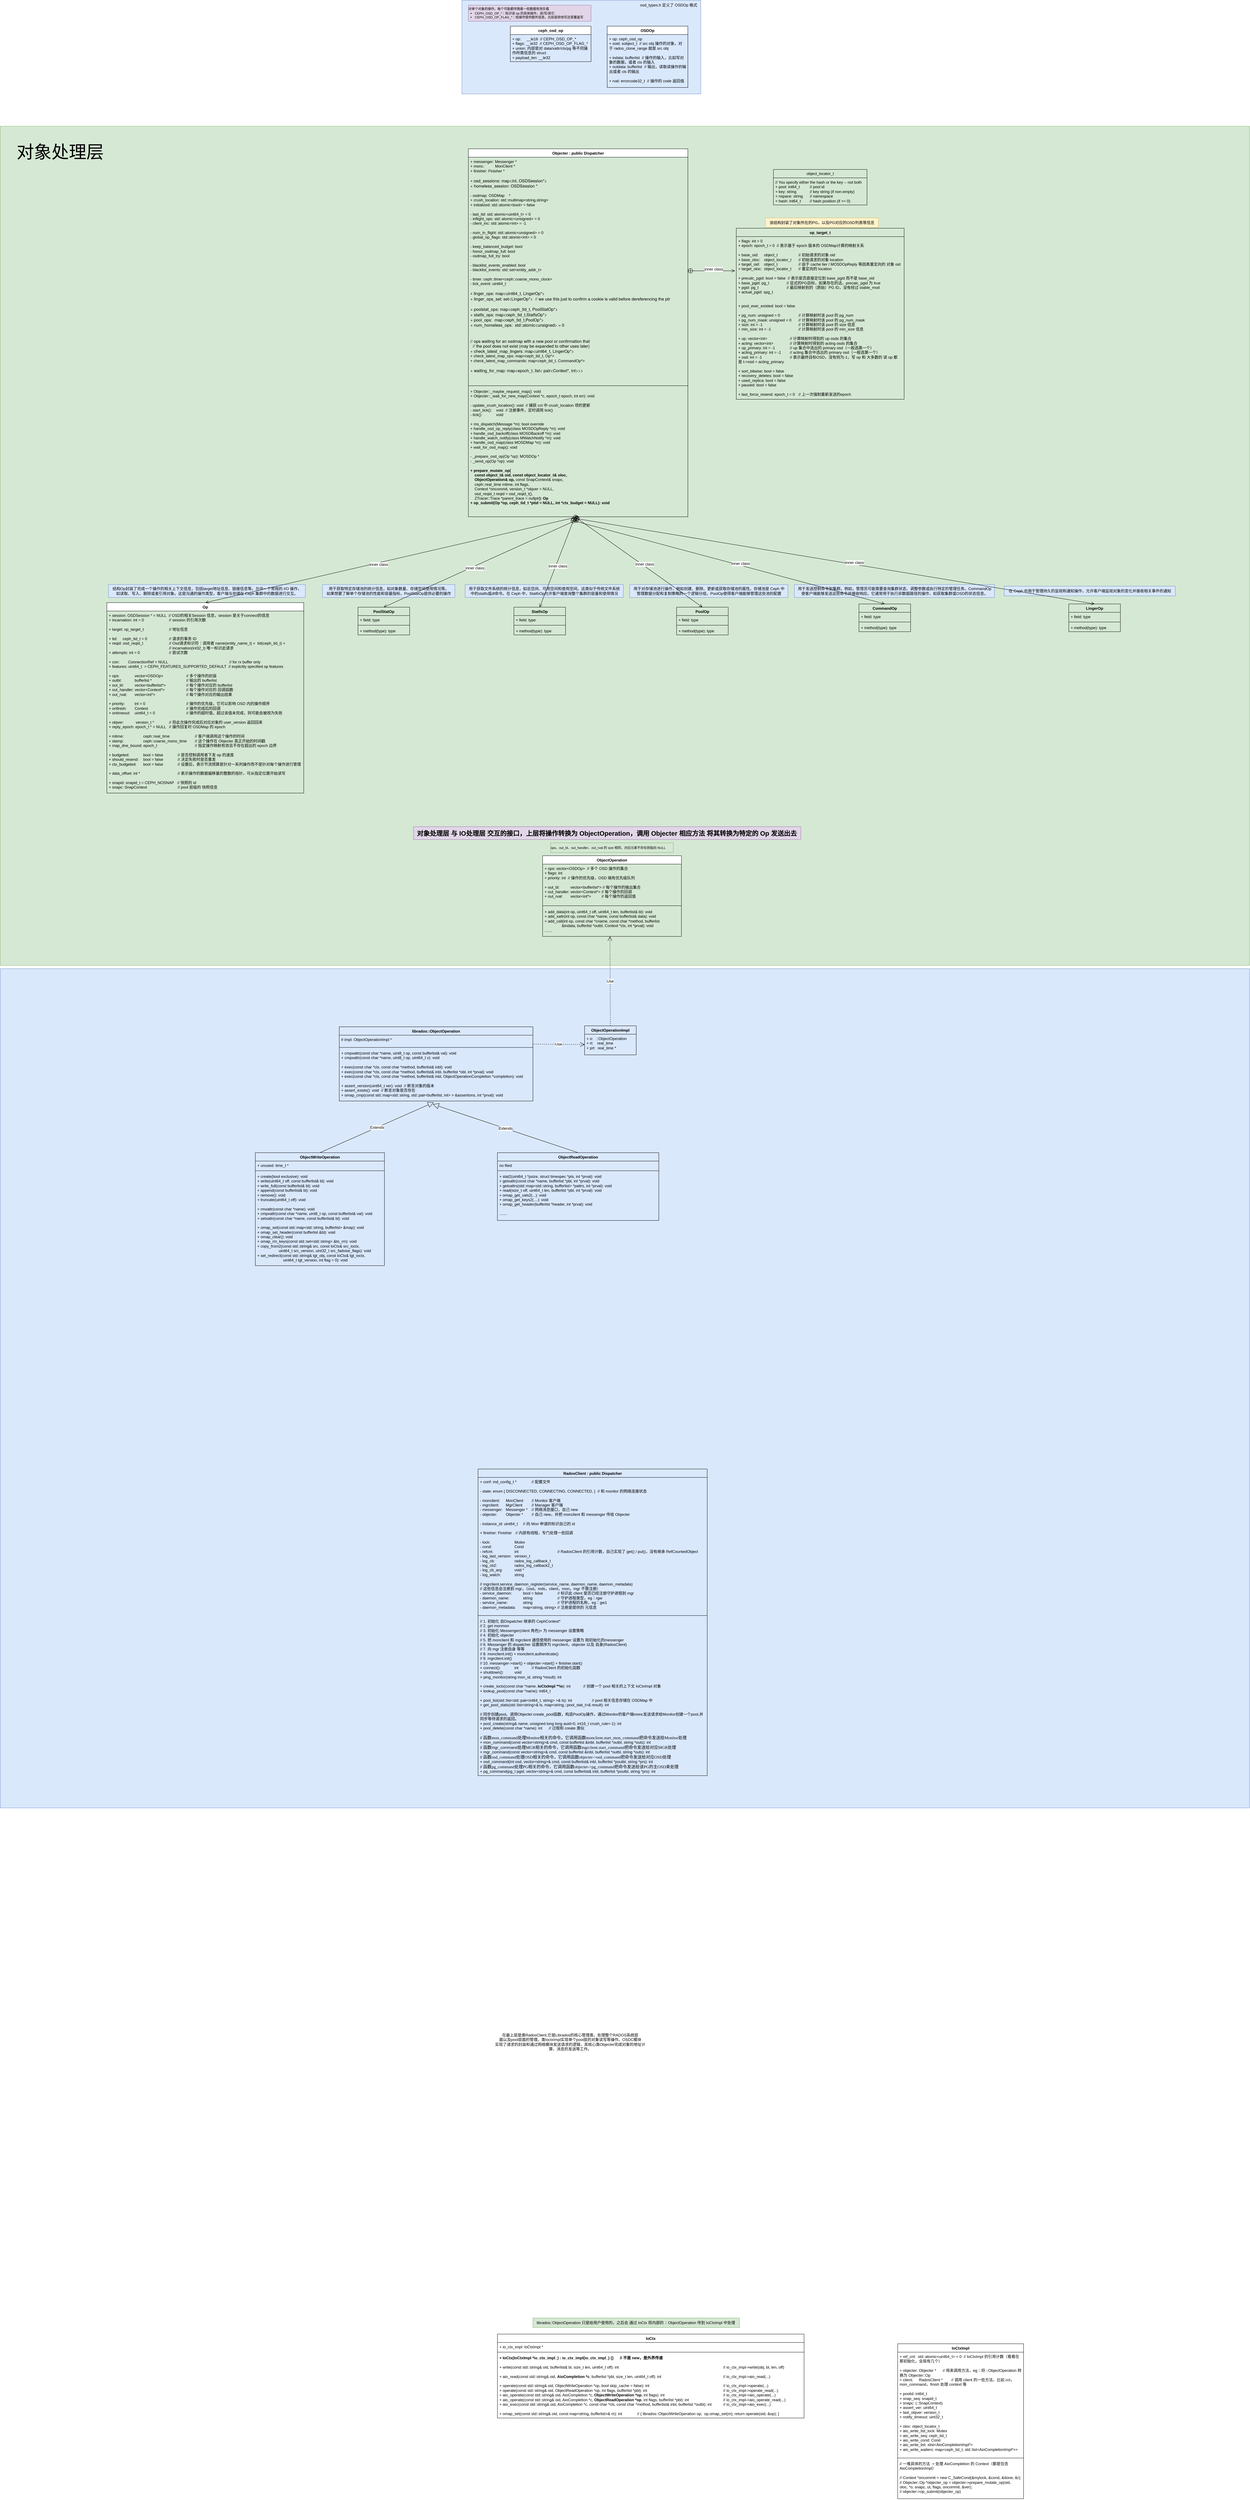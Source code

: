 <mxfile version="24.2.2" type="github">
  <diagram id="C5RBs43oDa-KdzZeNtuy" name="Page-1">
    <mxGraphModel dx="2195" dy="1478" grid="1" gridSize="10" guides="1" tooltips="1" connect="1" arrows="1" fold="1" page="1" pageScale="1" pageWidth="827" pageHeight="1169" math="0" shadow="0">
      <root>
        <mxCell id="WIyWlLk6GJQsqaUBKTNV-0" />
        <mxCell id="WIyWlLk6GJQsqaUBKTNV-1" parent="WIyWlLk6GJQsqaUBKTNV-0" />
        <mxCell id="vteJUobceDA6RaGQ8-ky-73" value="" style="rounded=0;whiteSpace=wrap;html=1;align=center;verticalAlign=middle;arcSize=42;fontFamily=Helvetica;fontSize=12;fillColor=#d5e8d4;strokeColor=#82b366;" vertex="1" parent="WIyWlLk6GJQsqaUBKTNV-1">
          <mxGeometry x="-1070" y="-730" width="3870" height="2600" as="geometry" />
        </mxCell>
        <mxCell id="vteJUobceDA6RaGQ8-ky-16" value="" style="rounded=0;whiteSpace=wrap;html=1;align=center;verticalAlign=middle;arcSize=42;fontFamily=Helvetica;fontSize=12;fillColor=#dae8fc;strokeColor=#6c8ebf;" vertex="1" parent="WIyWlLk6GJQsqaUBKTNV-1">
          <mxGeometry x="360" y="-1120" width="740" height="290" as="geometry" />
        </mxCell>
        <mxCell id="vteJUobceDA6RaGQ8-ky-0" value="ObjectOperation" style="swimlane;fontStyle=1;align=center;verticalAlign=top;childLayout=stackLayout;horizontal=1;startSize=26;horizontalStack=0;resizeParent=1;resizeParentMax=0;resizeLast=0;collapsible=1;marginBottom=0;whiteSpace=wrap;html=1;" vertex="1" parent="WIyWlLk6GJQsqaUBKTNV-1">
          <mxGeometry x="610" y="1530" width="430" height="250" as="geometry" />
        </mxCell>
        <mxCell id="vteJUobceDA6RaGQ8-ky-1" value="+ ops:&amp;nbsp;vector&amp;lt;OSDOp&amp;gt;&amp;nbsp; // 多个 OSD 操作的集合&lt;div&gt;+&amp;nbsp;flags: int&lt;/div&gt;&lt;div&gt;+&amp;nbsp;priority: int&amp;nbsp; // 操作的优先级，OSD 端有优先级队列&lt;/div&gt;&lt;div&gt;&lt;br&gt;&lt;/div&gt;&lt;div&gt;+&amp;nbsp;out_bl:&amp;nbsp; &amp;nbsp; &amp;nbsp;&lt;span style=&quot;white-space: pre;&quot;&gt;&#x9;&lt;/span&gt;vector&amp;lt;bufferlist*&amp;gt; // 每个操作的输出集合&lt;/div&gt;&lt;div&gt;+&amp;nbsp;out_handler:&amp;nbsp;vector&amp;lt;Context*&amp;gt; // 每个操作的回调&lt;/div&gt;&lt;div&gt;+&amp;nbsp;out_rval:&amp;nbsp;&lt;span style=&quot;white-space: pre;&quot;&gt;&#x9;&lt;/span&gt;vector&amp;lt;int*&amp;gt;&amp;nbsp; &lt;span style=&quot;white-space: pre;&quot;&gt;&#x9;&amp;nbsp;&lt;/span&gt;&amp;nbsp; &amp;nbsp; // 每个操作的返回值&lt;/div&gt;" style="text;strokeColor=none;fillColor=none;align=left;verticalAlign=top;spacingLeft=4;spacingRight=4;overflow=hidden;rotatable=0;points=[[0,0.5],[1,0.5]];portConstraint=eastwest;whiteSpace=wrap;html=1;" vertex="1" parent="vteJUobceDA6RaGQ8-ky-0">
          <mxGeometry y="26" width="430" height="124" as="geometry" />
        </mxCell>
        <mxCell id="vteJUobceDA6RaGQ8-ky-2" value="" style="line;strokeWidth=1;fillColor=none;align=left;verticalAlign=middle;spacingTop=-1;spacingLeft=3;spacingRight=3;rotatable=0;labelPosition=right;points=[];portConstraint=eastwest;strokeColor=inherit;" vertex="1" parent="vteJUobceDA6RaGQ8-ky-0">
          <mxGeometry y="150" width="430" height="10" as="geometry" />
        </mxCell>
        <mxCell id="vteJUobceDA6RaGQ8-ky-3" value="+ add_data(int op, uint64_t off, uint64_t len, bufferlist&amp;amp; bl): void&lt;div&gt;+&amp;nbsp;add_xattr(int op, const char *name, const bufferlist&amp;amp; data): void&lt;/div&gt;&lt;div&gt;+&amp;nbsp;&lt;span style=&quot;background-color: initial;&quot;&gt;add_call(int op, const char *cname, const char *method,&amp;nbsp;&lt;/span&gt;&lt;span style=&quot;background-color: initial;&quot;&gt;bufferlist &lt;span style=&quot;white-space: pre;&quot;&gt;&#x9;&lt;/span&gt;&lt;span style=&quot;white-space: pre;&quot;&gt;&#x9;&lt;/span&gt;&amp;amp;indata,&amp;nbsp;&lt;/span&gt;&lt;span style=&quot;background-color: initial;&quot;&gt;bufferlist *outbl, Context *ctx, int *prval): void&lt;/span&gt;&lt;/div&gt;&lt;div&gt;&lt;span style=&quot;background-color: initial;&quot;&gt;.......&lt;/span&gt;&lt;/div&gt;" style="text;strokeColor=none;fillColor=none;align=left;verticalAlign=top;spacingLeft=4;spacingRight=4;overflow=hidden;rotatable=0;points=[[0,0.5],[1,0.5]];portConstraint=eastwest;whiteSpace=wrap;html=1;" vertex="1" parent="vteJUobceDA6RaGQ8-ky-0">
          <mxGeometry y="160" width="430" height="90" as="geometry" />
        </mxCell>
        <mxCell id="vteJUobceDA6RaGQ8-ky-4" value="OSDOp" style="swimlane;fontStyle=1;align=center;verticalAlign=top;childLayout=stackLayout;horizontal=1;startSize=26;horizontalStack=0;resizeParent=1;resizeParentMax=0;resizeLast=0;collapsible=1;marginBottom=0;whiteSpace=wrap;html=1;" vertex="1" parent="WIyWlLk6GJQsqaUBKTNV-1">
          <mxGeometry x="810" y="-1040" width="250" height="190" as="geometry" />
        </mxCell>
        <mxCell id="vteJUobceDA6RaGQ8-ky-5" value="+ op:&amp;nbsp;ceph_osd_op&lt;div&gt;+ soid: sobject_t&amp;nbsp; // src obj 操作的对象，对于&amp;nbsp;rados_clone_range 就是 src obj&lt;/div&gt;&lt;div&gt;&lt;br&gt;&lt;/div&gt;&lt;div&gt;+&amp;nbsp;&lt;span style=&quot;background-color: initial;&quot;&gt;indata:&amp;nbsp;&lt;/span&gt;&lt;span style=&quot;background-color: initial;&quot;&gt;bufferlist&amp;nbsp; // 操作的输入，比如写对象的数据，或者 cls 的输入&lt;/span&gt;&lt;/div&gt;&lt;div&gt;&lt;span style=&quot;background-color: initial;&quot;&gt;+ outdata:&amp;nbsp;&lt;/span&gt;&lt;span style=&quot;background-color: initial;&quot;&gt;bufferlist&lt;/span&gt;&lt;span style=&quot;background-color: initial;&quot;&gt;&amp;nbsp; // 输出，读取读操作的输出或者 cls 的输出&lt;/span&gt;&lt;/div&gt;&lt;div&gt;&lt;span style=&quot;background-color: initial;&quot;&gt;&lt;br&gt;&lt;/span&gt;&lt;/div&gt;&lt;div&gt;&lt;span style=&quot;background-color: initial;&quot;&gt;+&amp;nbsp;&lt;/span&gt;&lt;span style=&quot;background-color: initial;&quot;&gt;rval:&amp;nbsp;&lt;/span&gt;&lt;span style=&quot;background-color: initial;&quot;&gt;errorcode32_t&amp;nbsp; // 操作的 code 返回值&lt;/span&gt;&lt;/div&gt;" style="text;strokeColor=none;fillColor=none;align=left;verticalAlign=top;spacingLeft=4;spacingRight=4;overflow=hidden;rotatable=0;points=[[0,0.5],[1,0.5]];portConstraint=eastwest;whiteSpace=wrap;html=1;" vertex="1" parent="vteJUobceDA6RaGQ8-ky-4">
          <mxGeometry y="26" width="250" height="164" as="geometry" />
        </mxCell>
        <mxCell id="vteJUobceDA6RaGQ8-ky-8" value="ceph_osd_op" style="swimlane;fontStyle=1;align=center;verticalAlign=top;childLayout=stackLayout;horizontal=1;startSize=26;horizontalStack=0;resizeParent=1;resizeParentMax=0;resizeLast=0;collapsible=1;marginBottom=0;whiteSpace=wrap;html=1;" vertex="1" parent="WIyWlLk6GJQsqaUBKTNV-1">
          <mxGeometry x="510" y="-1040" width="250" height="110" as="geometry" />
        </mxCell>
        <mxCell id="vteJUobceDA6RaGQ8-ky-9" value="+&amp;nbsp;&lt;span style=&quot;background-color: initial;&quot;&gt;op:&amp;nbsp; &amp;nbsp; &amp;nbsp;&lt;/span&gt;__le16&amp;nbsp; //&lt;span style=&quot;background-color: initial;&quot;&gt;&amp;nbsp;CEPH_OSD_OP_*&amp;nbsp;&lt;/span&gt;&lt;div&gt;&lt;span style=&quot;background-color: initial;&quot;&gt;+ flags:&amp;nbsp;&lt;/span&gt;&lt;span style=&quot;background-color: initial;&quot;&gt;__le32&amp;nbsp; //&amp;nbsp;&lt;/span&gt;&lt;span style=&quot;background-color: initial;&quot;&gt;CEPH_OSD_OP_FLAG_*&lt;/span&gt;&lt;/div&gt;&lt;div&gt;&lt;span style=&quot;background-color: initial;&quot;&gt;+ union: 内部是对 data/xattr/cls/pg 等不同操作所需信息的 struct&lt;/span&gt;&lt;/div&gt;&lt;div&gt;&lt;span style=&quot;background-color: initial;&quot;&gt;+&amp;nbsp;&lt;/span&gt;&lt;span style=&quot;background-color: initial;&quot;&gt;payload_len:&amp;nbsp;&lt;/span&gt;&lt;span style=&quot;background-color: initial;&quot;&gt;__le32&lt;/span&gt;&lt;/div&gt;" style="text;strokeColor=none;fillColor=none;align=left;verticalAlign=top;spacingLeft=4;spacingRight=4;overflow=hidden;rotatable=0;points=[[0,0.5],[1,0.5]];portConstraint=eastwest;whiteSpace=wrap;html=1;" vertex="1" parent="vteJUobceDA6RaGQ8-ky-8">
          <mxGeometry y="26" width="250" height="84" as="geometry" />
        </mxCell>
        <mxCell id="vteJUobceDA6RaGQ8-ky-14" value="&lt;span style=&quot;font-size: 10px;&quot;&gt;&lt;font style=&quot;font-size: 10px;&quot;&gt;对单个对象的操作。每个可能都伴随着一些数据有效负载&lt;/font&gt;&lt;/span&gt;&lt;div style=&quot;font-size: 10px;&quot;&gt;&lt;ul style=&quot;border-color: var(--border-color); padding-left: 20px; margin-top: 2px; margin-left: 0px; margin-bottom: 2px; font-size: 10px;&quot;&gt;&lt;li style=&quot;border-color: var(--border-color); font-size: 10px;&quot;&gt;&lt;span style=&quot;border-color: var(--border-color); text-wrap: wrap; font-size: 10px;&quot;&gt;&lt;font style=&quot;font-size: 10px;&quot;&gt;CEPH_OSD_OP_*：标识该 op 的具体操作，读/写/其它&lt;/font&gt;&lt;/span&gt;&lt;/li&gt;&lt;li style=&quot;border-color: var(--border-color); font-size: 10px;&quot;&gt;&lt;span style=&quot;border-color: var(--border-color); text-wrap: wrap; font-size: 10px;&quot;&gt;&lt;font style=&quot;font-size: 10px;&quot;&gt;CEPH_OSD_OP_FLAG_*：给操作提供额外信息，比如是排他写还是覆盖写&lt;/font&gt;&lt;/span&gt;&lt;/li&gt;&lt;/ul&gt;&lt;/div&gt;" style="text;html=1;align=left;verticalAlign=middle;resizable=0;points=[];autosize=1;fontFamily=Helvetica;fontSize=10;fillColor=#e1d5e7;strokeColor=#9673a6;imageWidth=24;arcSize=12;absoluteArcSize=0;imageHeight=24;imageAspect=1;imageAlign=left;imageVerticalAlign=middle;fillOpacity=100;overflow=width;" vertex="1" parent="WIyWlLk6GJQsqaUBKTNV-1">
          <mxGeometry x="380" y="-1105" width="380" height="50" as="geometry" />
        </mxCell>
        <mxCell id="vteJUobceDA6RaGQ8-ky-17" value="osd_types.h 定义了 OSDOp 格式" style="text;html=1;align=center;verticalAlign=middle;resizable=0;points=[];autosize=1;strokeColor=none;fillColor=none;fontFamily=Helvetica;fontSize=12;fontColor=default;" vertex="1" parent="WIyWlLk6GJQsqaUBKTNV-1">
          <mxGeometry x="900" y="-1120" width="200" height="30" as="geometry" />
        </mxCell>
        <mxCell id="vteJUobceDA6RaGQ8-ky-21" value="ops、&lt;span style=&quot;text-wrap: wrap; font-size: 10px;&quot;&gt;out_bl&lt;/span&gt;、&lt;span style=&quot;text-wrap: wrap; font-size: 10px;&quot;&gt;out_handler&lt;/span&gt;、&lt;span style=&quot;text-wrap: wrap; font-size: 10px;&quot;&gt;out_rval 的&amp;nbsp;&lt;/span&gt;&lt;span style=&quot;text-wrap: wrap; font-size: 10px;&quot;&gt;size 相同，对应元素不存在&lt;/span&gt;&lt;span style=&quot;text-wrap: wrap; font-size: 10px;&quot;&gt;则指向 NULL&lt;/span&gt;" style="text;html=1;align=left;verticalAlign=middle;resizable=0;points=[];autosize=1;strokeColor=#82b366;fillColor=#d5e8d4;fontFamily=Helvetica;fontSize=10;portConstraint=east;overflow=width;" vertex="1" parent="WIyWlLk6GJQsqaUBKTNV-1">
          <mxGeometry x="635" y="1490" width="380" height="30" as="geometry" />
        </mxCell>
        <mxCell id="vteJUobceDA6RaGQ8-ky-22" value="Objecter : public&amp;nbsp;&lt;b style=&quot;border-color: var(--border-color);&quot;&gt;Dispatcher&lt;/b&gt;" style="swimlane;fontStyle=1;align=center;verticalAlign=top;childLayout=stackLayout;horizontal=1;startSize=26;horizontalStack=0;resizeParent=1;resizeParentMax=0;resizeLast=0;collapsible=1;marginBottom=0;whiteSpace=wrap;html=1;arcSize=42;fontFamily=Helvetica;fontSize=12;" vertex="1" parent="WIyWlLk6GJQsqaUBKTNV-1">
          <mxGeometry x="380" y="-660" width="680" height="1140" as="geometry" />
        </mxCell>
        <mxCell id="vteJUobceDA6RaGQ8-ky-23" value="+ messenger:&amp;nbsp;Messenger *&lt;div&gt;+&amp;nbsp;monc:&lt;span style=&quot;white-space: pre;&quot;&gt;&#x9;&amp;nbsp;&lt;/span&gt;&amp;nbsp; &amp;nbsp; &amp;nbsp;&amp;nbsp;&lt;span style=&quot;background-color: initial;&quot;&gt;MonClient *&lt;/span&gt;&lt;/div&gt;&lt;div&gt;&lt;span style=&quot;background-color: initial;&quot;&gt;+&amp;nbsp;&lt;/span&gt;&lt;span style=&quot;background-color: initial;&quot;&gt;finisher:&amp;nbsp;&lt;/span&gt;&lt;span style=&quot;background-color: initial;&quot;&gt;Finisher *&lt;/span&gt;&lt;/div&gt;&lt;div&gt;&lt;span style=&quot;background-color: initial;&quot;&gt;&lt;br&gt;&lt;/span&gt;&lt;/div&gt;&lt;div&gt;&lt;span style=&quot;background-color: initial;&quot;&gt;+&amp;nbsp;&lt;/span&gt;&lt;span style=&quot;font-family: &amp;quot;Helvetica Neue&amp;quot;; font-size: 13px; background-color: initial;&quot;&gt;osd_sessions:&amp;nbsp;&lt;/span&gt;&lt;span style=&quot;font-family: &amp;quot;Helvetica Neue&amp;quot;; font-size: 13px; background-color: initial;&quot;&gt;map&amp;lt;int, OSDSession*&amp;gt;&lt;/span&gt;&lt;/div&gt;&lt;div&gt;&lt;span style=&quot;font-family: &amp;quot;Helvetica Neue&amp;quot;; font-size: 13px; background-color: initial;&quot;&gt;+&amp;nbsp;&lt;/span&gt;&lt;span style=&quot;background-color: initial; font-size: 13px;&quot;&gt;&lt;font face=&quot;Helvetica Neue&quot;&gt;homeless_session:&amp;nbsp;&lt;/font&gt;&lt;/span&gt;&lt;span style=&quot;background-color: initial; font-size: 13px;&quot;&gt;&lt;font face=&quot;Helvetica Neue&quot;&gt;OSDSession *&lt;/font&gt;&lt;/span&gt;&lt;/div&gt;&lt;div&gt;&lt;span style=&quot;background-color: initial;&quot;&gt;&lt;br&gt;&lt;/span&gt;&lt;/div&gt;&lt;div&gt;&lt;span style=&quot;background-color: initial;&quot;&gt;-&amp;nbsp;&lt;/span&gt;&lt;span style=&quot;background-color: initial;&quot;&gt;osdmap:&amp;nbsp;&lt;/span&gt;&lt;span style=&quot;background-color: initial;&quot;&gt;OSDMap&amp;nbsp; &amp;nbsp; *&lt;/span&gt;&lt;/div&gt;&lt;div&gt;&lt;span style=&quot;background-color: initial;&quot;&gt;+&amp;nbsp;&lt;/span&gt;&lt;span style=&quot;background-color: initial;&quot;&gt;crush_location:&amp;nbsp;&lt;/span&gt;&lt;span style=&quot;background-color: initial;&quot;&gt;std::multimap&amp;lt;string,string&amp;gt;&lt;/span&gt;&lt;/div&gt;&lt;div&gt;&lt;span style=&quot;background-color: initial;&quot;&gt;+&amp;nbsp;&lt;/span&gt;&lt;span style=&quot;background-color: initial;&quot;&gt;initialized:&amp;nbsp;&lt;/span&gt;&lt;span style=&quot;background-color: initial;&quot;&gt;std::atomic&amp;lt;bool&amp;gt; = false&lt;/span&gt;&lt;/div&gt;&lt;div&gt;&lt;br&gt;&lt;/div&gt;&lt;div&gt;-&amp;nbsp;last_tid:&amp;nbsp;std::atomic&amp;lt;uint64_t&amp;gt; = 0&lt;/div&gt;&lt;div&gt;-&amp;nbsp;inflight_ops:&amp;nbsp;std::atomic&amp;lt;unsigned&amp;gt; = 0&lt;/div&gt;&lt;div&gt;-&amp;nbsp;client_inc:&amp;nbsp;std::atomic&amp;lt;int&amp;gt; = -1&lt;/div&gt;&lt;div&gt;&lt;br&gt;&lt;/div&gt;&lt;div&gt;-&amp;nbsp;num_in_flight:&amp;nbsp;std::atomic&amp;lt;unsigned&amp;gt; = 0&lt;/div&gt;&lt;div&gt;-&amp;nbsp;global_op_flags:&amp;nbsp;std::atomic&amp;lt;int&amp;gt; = 0&lt;/div&gt;&lt;div&gt;&lt;br&gt;&lt;/div&gt;&lt;div&gt;-&amp;nbsp;keep_balanced_budget: bool&lt;/div&gt;&lt;div&gt;-&amp;nbsp;honor_osdmap_full: bool&lt;/div&gt;&lt;div&gt;-&amp;nbsp;osdmap_full_try: bool&lt;/div&gt;&lt;div&gt;&lt;br&gt;&lt;/div&gt;&lt;div&gt;-&amp;nbsp;blacklist_events_enabled: bool&lt;/div&gt;&lt;div&gt;-&amp;nbsp;blacklist_events:&amp;nbsp;std::set&amp;lt;entity_addr_t&amp;gt;&lt;/div&gt;&lt;div&gt;&lt;br&gt;&lt;/div&gt;&lt;div&gt;-&amp;nbsp;timer:&amp;nbsp;ceph::timer&amp;lt;ceph::coarse_mono_clock&amp;gt;&lt;/div&gt;&lt;div&gt;- tick_event:&amp;nbsp;uint64_t&lt;/div&gt;&lt;div&gt;&lt;br&gt;&lt;/div&gt;&lt;div&gt;+&amp;nbsp;&lt;span style=&quot;font-family: &amp;quot;Helvetica Neue&amp;quot;; font-size: 13px; background-color: initial;&quot;&gt;linger_ops:&amp;nbsp;&lt;/span&gt;&lt;span style=&quot;font-family: &amp;quot;Helvetica Neue&amp;quot;; font-size: 13px; background-color: initial;&quot;&gt;map&amp;lt;uint64_t, LingerOp*&amp;gt;&lt;/span&gt;&lt;/div&gt;&lt;div&gt;&lt;span style=&quot;font-family: &amp;quot;Helvetica Neue&amp;quot;; font-size: 13px; background-color: initial;&quot;&gt;+&amp;nbsp;&lt;/span&gt;&lt;span style=&quot;font-family: &amp;quot;Helvetica Neue&amp;quot;; font-size: 13px; background-color: initial;&quot;&gt;linger_ops_set:&amp;nbsp;&lt;/span&gt;&lt;span style=&quot;font-family: &amp;quot;Helvetica Neue&amp;quot;; font-size: 13px; background-color: initial;&quot;&gt;set&amp;lt;LingerOp*&amp;gt;&amp;nbsp; //&lt;/span&gt;&lt;span style=&quot;font-family: &amp;quot;Helvetica Neue&amp;quot;; font-size: 13px; background-color: initial;&quot;&gt;&amp;nbsp;we use this just to confirm a cookie is valid before dereferencing the ptr&lt;/span&gt;&lt;/div&gt;&lt;div&gt;&lt;span style=&quot;font-family: &amp;quot;Helvetica Neue&amp;quot;; font-size: 13px; background-color: initial;&quot;&gt;&lt;br&gt;&lt;/span&gt;&lt;/div&gt;&lt;div&gt;&lt;span style=&quot;font-family: &amp;quot;Helvetica Neue&amp;quot;; font-size: 13px; background-color: initial;&quot;&gt;+&amp;nbsp;&lt;/span&gt;&lt;span style=&quot;font-family: &amp;quot;Helvetica Neue&amp;quot;; font-size: 13px; background-color: initial;&quot;&gt;poolstat_ops:&amp;nbsp;&lt;/span&gt;&lt;span style=&quot;font-family: &amp;quot;Helvetica Neue&amp;quot;; font-size: 13px; background-color: initial;&quot;&gt;map&amp;lt;ceph_tid_t, PoolStatOp*&amp;gt;&lt;/span&gt;&lt;/div&gt;&lt;div&gt;&lt;span style=&quot;font-family: &amp;quot;Helvetica Neue&amp;quot;; font-size: 13px; background-color: initial;&quot;&gt;+&amp;nbsp;&lt;/span&gt;&lt;span style=&quot;font-family: &amp;quot;Helvetica Neue&amp;quot;; font-size: 13px; background-color: initial;&quot;&gt;statfs_ops:&amp;nbsp;&lt;/span&gt;&lt;span style=&quot;font-family: &amp;quot;Helvetica Neue&amp;quot;; font-size: 13px; background-color: initial;&quot;&gt;map&amp;lt;ceph_tid_t,StatfsOp*&amp;gt;&lt;/span&gt;&lt;/div&gt;&lt;div&gt;&lt;span style=&quot;font-family: &amp;quot;Helvetica Neue&amp;quot;; font-size: 13px; background-color: initial;&quot;&gt;+&amp;nbsp;&lt;/span&gt;&lt;span style=&quot;font-family: &amp;quot;Helvetica Neue&amp;quot;; font-size: 13px; background-color: initial;&quot;&gt;pool_ops:&amp;nbsp;&lt;/span&gt;&lt;span style=&quot;font-family: &amp;quot;Helvetica Neue&amp;quot;; font-size: 13px; background-color: initial;&quot; class=&quot;Apple-converted-space&quot;&gt;&amp;nbsp;&lt;/span&gt;&lt;span style=&quot;font-family: &amp;quot;Helvetica Neue&amp;quot;; font-size: 13px; background-color: initial;&quot;&gt;map&amp;lt;ceph_tid_t,PoolOp*&amp;gt;&lt;/span&gt;&lt;/div&gt;&lt;div&gt;&lt;span style=&quot;font-family: &amp;quot;Helvetica Neue&amp;quot;; font-size: 13px; background-color: initial;&quot;&gt;+&amp;nbsp;&lt;/span&gt;&lt;span style=&quot;font-family: &amp;quot;Helvetica Neue&amp;quot;; font-size: 13px; background-color: initial;&quot;&gt;num_homeless_ops:&amp;nbsp;&lt;/span&gt;&lt;span style=&quot;font-family: &amp;quot;Helvetica Neue&amp;quot;; font-size: 13px; background-color: initial;&quot; class=&quot;Apple-converted-space&quot;&gt;&amp;nbsp;&lt;/span&gt;&lt;span style=&quot;font-family: &amp;quot;Helvetica Neue&amp;quot;; font-size: 13px; background-color: initial;&quot;&gt;std::atomic&amp;lt;unsigned&amp;gt; = 0&lt;/span&gt;&lt;/div&gt;&lt;div&gt;&lt;span style=&quot;background-color: initial; font-family: &amp;quot;Helvetica Neue&amp;quot;; font-size: 13px;&quot;&gt;&lt;br&gt;&lt;/span&gt;&lt;/div&gt;&lt;div&gt;&lt;span style=&quot;background-color: initial; font-family: &amp;quot;Helvetica Neue&amp;quot;; font-size: 13px;&quot;&gt;&lt;br&gt;&lt;/span&gt;&lt;/div&gt;&lt;div&gt;&lt;span style=&quot;background-color: initial; font-size: 13px;&quot;&gt;&lt;font face=&quot;Helvetica Neue&quot;&gt;&lt;div style=&quot;&quot;&gt;// ops waiting for an osdmap with a new pool or confirmation that&lt;/div&gt;&lt;div style=&quot;&quot;&gt;&amp;nbsp; // the pool does not exist (may be expanded to other uses later)&lt;/div&gt;&lt;/font&gt;&lt;/span&gt;&lt;/div&gt;&lt;div&gt;&lt;span style=&quot;background-color: initial; font-family: &amp;quot;Helvetica Neue&amp;quot;; font-size: 13px;&quot;&gt;+&amp;nbsp;&lt;/span&gt;&lt;span style=&quot;background-color: initial; font-size: 13px;&quot;&gt;&lt;font face=&quot;Helvetica Neue&quot;&gt;check_latest_map_lingers:&amp;nbsp;&lt;/font&gt;&lt;/span&gt;&lt;span style=&quot;background-color: initial; font-size: 13px;&quot;&gt;&lt;font face=&quot;Helvetica Neue&quot;&gt;map&amp;lt;uint64_t, LingerOp*&amp;gt;&lt;/font&gt;&lt;/span&gt;&lt;br&gt;&lt;/div&gt;&lt;div&gt;+&amp;nbsp;check_latest_map_ops:&amp;nbsp;map&amp;lt;ceph_tid_t, Op*&amp;gt;&lt;/div&gt;&lt;div&gt;+&amp;nbsp;check_latest_map_commands:&amp;nbsp;map&amp;lt;ceph_tid_t, CommandOp*&amp;gt;&lt;/div&gt;&lt;div&gt;&lt;br&gt;&lt;/div&gt;&lt;div&gt;&lt;span style=&quot;background-color: initial; font-family: &amp;quot;Helvetica Neue&amp;quot;; font-size: 13px;&quot;&gt;+&amp;nbsp;&lt;/span&gt;&lt;span style=&quot;background-color: initial; font-size: 13px;&quot;&gt;&lt;font face=&quot;Helvetica Neue&quot;&gt;waiting_for_map:&amp;nbsp;&lt;/font&gt;&lt;/span&gt;&lt;span style=&quot;background-color: initial; font-size: 13px;&quot;&gt;&lt;font face=&quot;Helvetica Neue&quot;&gt;map&amp;lt;epoch_t, list&amp;lt; pair&amp;lt;Context*, int&amp;gt;&amp;gt;&amp;gt;&lt;/font&gt;&lt;/span&gt;&lt;/div&gt;&lt;div&gt;&lt;span style=&quot;font-family: &amp;quot;Helvetica Neue&amp;quot;; font-size: 13px; background-color: initial;&quot;&gt;&lt;br&gt;&lt;/span&gt;&lt;/div&gt;&lt;div&gt;&lt;span style=&quot;font-family: &amp;quot;Helvetica Neue&amp;quot;; font-size: 13px; background-color: initial;&quot;&gt;&lt;br&gt;&lt;/span&gt;&lt;/div&gt;&lt;div&gt;&lt;span style=&quot;background-color: initial;&quot;&gt;&lt;br&gt;&lt;/span&gt;&lt;/div&gt;&lt;div&gt;&lt;span style=&quot;background-color: initial;&quot;&gt;&lt;br&gt;&lt;/span&gt;&lt;/div&gt;" style="text;strokeColor=none;fillColor=none;align=left;verticalAlign=top;spacingLeft=4;spacingRight=4;overflow=hidden;rotatable=0;points=[[0,0.5],[1,0.5]];portConstraint=eastwest;whiteSpace=wrap;html=1;fontFamily=Helvetica;fontSize=12;fontColor=default;" vertex="1" parent="vteJUobceDA6RaGQ8-ky-22">
          <mxGeometry y="26" width="680" height="704" as="geometry" />
        </mxCell>
        <mxCell id="vteJUobceDA6RaGQ8-ky-24" value="" style="line;strokeWidth=1;fillColor=none;align=left;verticalAlign=middle;spacingTop=-1;spacingLeft=3;spacingRight=3;rotatable=0;labelPosition=right;points=[];portConstraint=eastwest;strokeColor=inherit;arcSize=42;fontFamily=Helvetica;fontSize=12;fontColor=default;" vertex="1" parent="vteJUobceDA6RaGQ8-ky-22">
          <mxGeometry y="730" width="680" height="8" as="geometry" />
        </mxCell>
        <mxCell id="vteJUobceDA6RaGQ8-ky-25" value="+ Objecter::_maybe_request_map(): void&lt;div&gt;+&amp;nbsp;Objecter::_wait_for_new_map(Context *c, epoch_t epoch, int err): void&lt;/div&gt;&lt;div&gt;&lt;br&gt;&lt;/div&gt;&lt;div&gt;-&amp;nbsp;update_crush_location(): void&amp;nbsp; // 捕获 cct 中&amp;nbsp;&lt;span style=&quot;background-color: initial;&quot;&gt;crush_location 项的更新&lt;/span&gt;&lt;/div&gt;&lt;div&gt;&lt;span style=&quot;background-color: initial;&quot;&gt;-&amp;nbsp;&lt;/span&gt;&lt;span style=&quot;background-color: initial;&quot;&gt;start_tick(): &lt;span style=&quot;white-space: pre;&quot;&gt;&#x9;&lt;/span&gt;void&amp;nbsp; // 注册事件，定时调用 tick()&lt;/span&gt;&lt;/div&gt;&lt;div&gt;&lt;span style=&quot;background-color: initial;&quot;&gt;-&amp;nbsp;&lt;/span&gt;&lt;span style=&quot;background-color: initial;&quot;&gt;tick(): &lt;span style=&quot;white-space: pre;&quot;&gt;&#x9;&lt;/span&gt;&lt;span style=&quot;white-space: pre;&quot;&gt;&#x9;&lt;/span&gt;void&lt;/span&gt;&lt;/div&gt;&lt;div&gt;&lt;span style=&quot;background-color: initial;&quot;&gt;&lt;br&gt;&lt;/span&gt;&lt;/div&gt;&lt;div&gt;&lt;span style=&quot;background-color: initial;&quot;&gt;+&amp;nbsp;&lt;/span&gt;&lt;span style=&quot;background-color: initial;&quot;&gt;ms_dispatch(Message *m):&amp;nbsp;&lt;/span&gt;&lt;span style=&quot;background-color: initial;&quot;&gt;bool&amp;nbsp;&lt;/span&gt;&lt;span style=&quot;background-color: initial;&quot;&gt;override&lt;/span&gt;&lt;/div&gt;&lt;div&gt;&lt;span style=&quot;background-color: initial;&quot;&gt;+&amp;nbsp;&lt;/span&gt;&lt;span style=&quot;background-color: initial;&quot;&gt;handle_osd_op_reply&lt;/span&gt;&lt;span style=&quot;background-color: initial;&quot;&gt;(class MOSDOpReply *m): void&lt;/span&gt;&lt;/div&gt;&lt;div&gt;&lt;span style=&quot;background-color: initial;&quot;&gt;+&amp;nbsp;&lt;/span&gt;&lt;span style=&quot;background-color: initial;&quot;&gt;handle_osd_backoff(class MOSDBackoff *m): void&lt;/span&gt;&lt;/div&gt;&lt;div&gt;&lt;span style=&quot;background-color: initial;&quot;&gt;+&amp;nbsp;&lt;/span&gt;&lt;span style=&quot;background-color: initial;&quot;&gt;handle_watch_notify(class MWatchNotify *m): void&lt;/span&gt;&lt;/div&gt;&lt;div&gt;&lt;span style=&quot;background-color: initial;&quot;&gt;+&amp;nbsp;&lt;/span&gt;&lt;span style=&quot;background-color: initial;&quot;&gt;handle_osd_map(class MOSDMap *m): void&lt;/span&gt;&lt;/div&gt;&lt;div&gt;&lt;span style=&quot;background-color: initial;&quot;&gt;+&amp;nbsp;&lt;/span&gt;&lt;span style=&quot;background-color: initial;&quot;&gt;wait_for_osd_map(): void&lt;/span&gt;&lt;/div&gt;&lt;div&gt;&lt;span style=&quot;background-color: initial;&quot;&gt;&lt;br&gt;&lt;/span&gt;&lt;/div&gt;&lt;div&gt;&lt;span style=&quot;background-color: initial;&quot;&gt;-&amp;nbsp;&lt;/span&gt;&lt;span style=&quot;background-color: initial;&quot;&gt;_prepare_osd_op(Op *op):&amp;nbsp;&lt;/span&gt;&lt;span style=&quot;background-color: initial;&quot;&gt;MOSDOp *&lt;/span&gt;&lt;/div&gt;&lt;div&gt;&lt;span style=&quot;background-color: initial;&quot;&gt;-&amp;nbsp;&lt;/span&gt;&lt;span style=&quot;background-color: initial;&quot;&gt;_send_op(Op *op): void&lt;/span&gt;&lt;/div&gt;&lt;div&gt;&lt;span style=&quot;background-color: initial;&quot;&gt;&lt;br&gt;&lt;/span&gt;&lt;/div&gt;&lt;div&gt;&lt;span style=&quot;background-color: initial;&quot;&gt;&lt;b&gt;+&amp;nbsp;&lt;/b&gt;&lt;/span&gt;&lt;span style=&quot;background-color: initial;&quot;&gt;&lt;b&gt;prepare_mutate_op(&lt;/b&gt;&lt;/span&gt;&lt;/div&gt;&lt;div&gt;&lt;b&gt;&amp;nbsp; &amp;nbsp; const object_t&amp;amp; oid, const object_locator_t&amp;amp; oloc,&lt;/b&gt;&lt;/div&gt;&lt;div&gt;&lt;b&gt;&amp;nbsp; &amp;nbsp; ObjectOperation&amp;amp; op, &lt;/b&gt;const SnapContext&amp;amp; snapc,&lt;/div&gt;&lt;div&gt;&amp;nbsp; &amp;nbsp; ceph::real_time mtime, int flags,&lt;/div&gt;&lt;div&gt;&amp;nbsp; &amp;nbsp; Context *oncommit, version_t *objver = NULL,&lt;/div&gt;&lt;div&gt;&amp;nbsp; &amp;nbsp; osd_reqid_t reqid = osd_reqid_t(),&lt;/div&gt;&lt;div&gt;&amp;nbsp; &amp;nbsp; ZTracer::Trace *parent_trace = nullptr&lt;b&gt;): Op&lt;/b&gt;&lt;/div&gt;&lt;div&gt;&lt;span style=&quot;background-color: initial;&quot;&gt;&lt;b&gt;+ op_submit(Op *op, ceph_tid_t *ptid = NULL, int *ctx_budget = NULL): void&lt;/b&gt;&lt;br&gt;&lt;/span&gt;&lt;/div&gt;" style="text;strokeColor=none;fillColor=none;align=left;verticalAlign=top;spacingLeft=4;spacingRight=4;overflow=hidden;rotatable=0;points=[[0,0.5],[1,0.5]];portConstraint=eastwest;whiteSpace=wrap;html=1;fontFamily=Helvetica;fontSize=12;fontColor=default;" vertex="1" parent="vteJUobceDA6RaGQ8-ky-22">
          <mxGeometry y="738" width="680" height="402" as="geometry" />
        </mxCell>
        <mxCell id="vteJUobceDA6RaGQ8-ky-27" value="op_target_t" style="swimlane;fontStyle=1;align=center;verticalAlign=top;childLayout=stackLayout;horizontal=1;startSize=26;horizontalStack=0;resizeParent=1;resizeParentMax=0;resizeLast=0;collapsible=1;marginBottom=0;whiteSpace=wrap;html=1;arcSize=42;fontFamily=Helvetica;fontSize=12;fontColor=default;fillColor=none;gradientColor=none;" vertex="1" parent="WIyWlLk6GJQsqaUBKTNV-1">
          <mxGeometry x="1210" y="-414" width="520" height="530" as="geometry" />
        </mxCell>
        <mxCell id="vteJUobceDA6RaGQ8-ky-28" value="+ flags: int = 0&lt;div&gt;+&amp;nbsp;epoch:&amp;nbsp;epoch_t = 0&amp;nbsp; //&amp;nbsp;表示基于&amp;nbsp;&lt;span style=&quot;background-color: initial;&quot;&gt;epoch 版本的 OSDMap&lt;/span&gt;&lt;span style=&quot;background-color: initial;&quot;&gt;计算的映射关系&lt;/span&gt;&lt;/div&gt;&lt;div&gt;&lt;br&gt;&lt;/div&gt;&lt;div&gt;+&amp;nbsp;base_oid:&amp;nbsp;&lt;span style=&quot;white-space: pre;&quot;&gt;&#x9;&lt;/span&gt;object_t&lt;span style=&quot;white-space: pre;&quot;&gt;&#x9;&lt;/span&gt;&lt;span style=&quot;white-space: pre;&quot;&gt;&#x9;&lt;/span&gt;&lt;span style=&quot;white-space: pre;&quot;&gt;&#x9;&lt;/span&gt;// 初始请求的对象 oid&lt;/div&gt;&lt;div&gt;+&amp;nbsp;base_oloc:&amp;nbsp;&lt;span style=&quot;white-space: pre;&quot;&gt;&#x9;&lt;/span&gt;object_locator_t&lt;span style=&quot;white-space: pre;&quot;&gt;&#x9;&lt;/span&gt;// 初始请求的对象 location&lt;/div&gt;&lt;div&gt;+&amp;nbsp;target_oid:&amp;nbsp;&lt;span style=&quot;white-space: pre;&quot;&gt;&#x9;&lt;/span&gt;object_t&lt;span style=&quot;white-space: pre;&quot;&gt;&#x9;&lt;/span&gt;&lt;span style=&quot;white-space: pre;&quot;&gt;&#x9;&lt;/span&gt;&lt;span style=&quot;white-space: pre;&quot;&gt;&#x9;&lt;/span&gt;// 由于 cache tier /&amp;nbsp;&lt;span style=&quot;background-color: initial;&quot;&gt;MOSDOpReply 等因素重定向的 对象 oid&lt;/span&gt;&lt;/div&gt;&lt;div&gt;+&amp;nbsp;target_oloc:&amp;nbsp;&lt;span style=&quot;white-space: pre;&quot;&gt;&#x9;&lt;/span&gt;object_locator_t&lt;span style=&quot;white-space: pre;&quot;&gt;&#x9;&lt;/span&gt;// 重定向的 location&lt;/div&gt;&lt;div&gt;&lt;br&gt;&lt;/div&gt;&lt;div&gt;+&amp;nbsp;precalc_pgid: bool = false&amp;nbsp; //&amp;nbsp;表示是否直接定位到 base_pgid 而不是 base_oid&lt;br&gt;&lt;/div&gt;&lt;div&gt;+&amp;nbsp;base_pgid:&amp;nbsp;pg_t&lt;span style=&quot;white-space: pre;&quot;&gt;&#x9;&lt;/span&gt;&lt;span style=&quot;white-space: pre;&quot;&gt;&#x9;&lt;/span&gt;&amp;nbsp; &amp;nbsp; &amp;nbsp;//&amp;nbsp;显式的PG目标，如果存在的话，&lt;span style=&quot;background-color: initial;&quot;&gt;precalc_pgid 为 true&lt;/span&gt;&lt;/div&gt;&lt;div&gt;+&amp;nbsp;pgid:&amp;nbsp;pg_t&lt;span style=&quot;white-space: pre;&quot;&gt;&#x9;&lt;/span&gt;&lt;span style=&quot;white-space: pre;&quot;&gt;&#x9;&lt;/span&gt;&lt;span style=&quot;white-space: pre;&quot;&gt;&#x9;&lt;/span&gt;&amp;nbsp; &amp;nbsp; &amp;nbsp;//&amp;nbsp;最后映射到的（原始）PG ID，没有经过 stable_mod&lt;/div&gt;&lt;div&gt;+&amp;nbsp;actual_pgid:&amp;nbsp;spg_t&lt;/div&gt;&lt;div&gt;&lt;br&gt;&lt;/div&gt;&lt;div&gt;&lt;br&gt;&lt;/div&gt;&lt;div&gt;+&amp;nbsp;pool_ever_existed: bool = false&lt;/div&gt;&lt;div&gt;&lt;br&gt;&lt;/div&gt;&lt;div&gt;+&amp;nbsp;pg_num:&amp;nbsp;unsigned = 0&lt;span style=&quot;white-space: pre;&quot;&gt;&#x9;&lt;/span&gt;&lt;span style=&quot;white-space: pre;&quot;&gt;&#x9;&lt;span style=&quot;white-space: pre;&quot;&gt;&#x9;&lt;/span&gt;// 计算映射时该 pool 的 pg_num&lt;/span&gt;&lt;/div&gt;&lt;div&gt;+&amp;nbsp;pg_num_mask:&amp;nbsp;unsigne&lt;span style=&quot;background-color: initial;&quot;&gt;d = 0&lt;span style=&quot;white-space: pre;&quot;&gt;&#x9;&lt;/span&gt;&lt;/span&gt;&lt;span style=&quot;white-space: pre; background-color: initial;&quot;&gt;// 计算映射时该 pool 的 &lt;/span&gt;&lt;span style=&quot;background-color: initial;&quot;&gt;pg_num_mask&lt;/span&gt;&lt;/div&gt;&lt;div&gt;&lt;span style=&quot;background-color: initial;&quot;&gt;+&amp;nbsp;&lt;/span&gt;&lt;span style=&quot;background-color: initial;&quot;&gt;size: int = -1&lt;span style=&quot;white-space: pre;&quot;&gt;&#x9;&lt;/span&gt;&lt;span style=&quot;white-space: pre;&quot;&gt;&#x9;&lt;/span&gt;&lt;span style=&quot;white-space: pre;&quot;&gt;&#x9;&lt;/span&gt;&lt;span style=&quot;white-space: pre;&quot;&gt;&#x9;&lt;/span&gt;&lt;span style=&quot;white-space: pre;&quot;&gt;&#x9;&lt;/span&gt;&lt;/span&gt;&lt;span style=&quot;white-space: pre; background-color: initial;&quot;&gt;// 计算映射时该 pool 的 size 信息&lt;/span&gt;&lt;/div&gt;&lt;div&gt;&lt;span style=&quot;background-color: initial;&quot;&gt;+&amp;nbsp;&lt;/span&gt;&lt;span style=&quot;background-color: initial;&quot;&gt;min_size: int = -1&lt;/span&gt;&lt;span style=&quot;background-color: initial; border-color: var(--border-color);&quot;&gt;&lt;span style=&quot;border-color: var(--border-color); white-space: pre;&quot;&gt;&#x9;&lt;/span&gt;&lt;span style=&quot;border-color: var(--border-color); white-space: pre;&quot;&gt;&#x9;&lt;/span&gt;&lt;span style=&quot;border-color: var(--border-color); white-space: pre;&quot;&gt;&#x9;&lt;/span&gt;&lt;span style=&quot;border-color: var(--border-color); white-space: pre;&quot;&gt;&#x9;&lt;/span&gt;&lt;/span&gt;&lt;span style=&quot;background-color: initial; border-color: var(--border-color); white-space: pre;&quot;&gt;// 计算映射时该 pool 的 &lt;span style=&quot;white-space: normal;&quot;&gt;min_size&lt;/span&gt; 信息&lt;/span&gt;&lt;/div&gt;&lt;div&gt;&lt;span style=&quot;background-color: initial;&quot;&gt;&lt;br&gt;&lt;/span&gt;&lt;/div&gt;&lt;div&gt;&lt;span style=&quot;background-color: initial;&quot;&gt;+&amp;nbsp;&lt;/span&gt;&lt;span style=&quot;background-color: initial;&quot;&gt;up:&amp;nbsp;&lt;/span&gt;&lt;span style=&quot;background-color: initial;&quot;&gt;vector&amp;lt;int&amp;gt;&lt;span style=&quot;white-space: pre;&quot;&gt;&#x9;&lt;/span&gt;&lt;span style=&quot;white-space: pre;&quot;&gt;&#x9;&lt;/span&gt;&lt;span style=&quot;white-space: pre;&quot;&gt;&#x9;&lt;/span&gt;&lt;/span&gt;&lt;span style=&quot;white-space: pre; background-color: initial;&quot;&gt;// 计算映射时得到的 up osds 的集合&lt;/span&gt;&lt;/div&gt;&lt;div&gt;&lt;span style=&quot;background-color: initial;&quot;&gt;+&amp;nbsp;&lt;/span&gt;&lt;span style=&quot;background-color: initial;&quot;&gt;acting:&amp;nbsp;&lt;/span&gt;&lt;span style=&quot;background-color: initial;&quot;&gt;vector&amp;lt;int&amp;gt;&lt;span style=&quot;white-space: pre;&quot;&gt;&#x9;&lt;/span&gt;&lt;span style=&quot;white-space: pre;&quot;&gt;&#x9;&lt;/span&gt;&lt;/span&gt;&lt;span style=&quot;white-space: pre; background-color: initial;&quot;&gt;// 计算映射时得到的 &lt;/span&gt;&lt;span style=&quot;background-color: initial; white-space: pre;&quot;&gt;acting&lt;/span&gt;&lt;span style=&quot;background-color: initial; white-space: pre;&quot;&gt; osds 的集合&lt;/span&gt;&lt;/div&gt;&lt;div&gt;&lt;span style=&quot;background-color: initial;&quot;&gt;+&amp;nbsp;&lt;/span&gt;&lt;span style=&quot;background-color: initial;&quot;&gt;up_primary: int = -1&lt;span style=&quot;white-space: pre;&quot;&gt;&#x9;&lt;/span&gt;&lt;span style=&quot;white-space: pre;&quot;&gt;&#x9;&lt;/span&gt;// up 集合中选出的 primary osd（一般选第一个）&lt;/span&gt;&lt;/div&gt;&lt;div&gt;&lt;span style=&quot;background-color: initial;&quot;&gt;+&amp;nbsp;&lt;/span&gt;&lt;span style=&quot;background-color: initial;&quot;&gt;acting_primary: int = -1&lt;span style=&quot;white-space: pre;&quot;&gt;&#x9;&lt;/span&gt;&lt;/span&gt;&lt;span style=&quot;background-color: initial;&quot;&gt;//&amp;nbsp;&lt;/span&gt;&lt;span style=&quot;white-space: pre; background-color: initial;&quot;&gt;acting&lt;/span&gt;&lt;span style=&quot;background-color: initial;&quot;&gt;&amp;nbsp;集合中选出的 primary osd（一般选第一个）&lt;/span&gt;&lt;/div&gt;&lt;div&gt;&lt;span style=&quot;background-color: initial;&quot;&gt;+&amp;nbsp;&lt;/span&gt;&lt;span style=&quot;background-color: initial;&quot;&gt;osd: int = -1&lt;span style=&quot;white-space: pre;&quot;&gt;&#x9;&lt;/span&gt;&lt;span style=&quot;white-space: pre;&quot;&gt;&#x9;&lt;/span&gt;&lt;span style=&quot;white-space: pre;&quot;&gt;&#x9;&lt;/span&gt;&lt;span style=&quot;white-space: pre;&quot;&gt;&#x9;&lt;/span&gt;//&amp;nbsp;&lt;/span&gt;&lt;span style=&quot;background-color: initial;&quot;&gt;表示最终目标OSD，没有则为-1，写 op 和 大多数的 读 op 都是&amp;nbsp;&lt;/span&gt;&lt;span style=&quot;background-color: initial;&quot;&gt;t-&amp;gt;osd = acting_primary&lt;/span&gt;&lt;/div&gt;&lt;div&gt;&lt;span style=&quot;background-color: initial;&quot;&gt;&lt;br&gt;&lt;/span&gt;&lt;/div&gt;&lt;div&gt;&lt;span style=&quot;background-color: initial;&quot;&gt;+&amp;nbsp;&lt;/span&gt;&lt;span style=&quot;background-color: initial;&quot;&gt;sort_bitwise: bool = false&lt;/span&gt;&lt;/div&gt;&lt;div&gt;&lt;span style=&quot;background-color: initial;&quot;&gt;+&amp;nbsp;&lt;/span&gt;&lt;span style=&quot;background-color: initial;&quot;&gt;recovery_deletes: bool = false&lt;/span&gt;&lt;/div&gt;&lt;div&gt;&lt;span style=&quot;background-color: initial;&quot;&gt;+&amp;nbsp;&lt;/span&gt;&lt;span style=&quot;background-color: initial;&quot;&gt;used_replica: bool = false&lt;/span&gt;&lt;/div&gt;&lt;div&gt;&lt;span style=&quot;background-color: initial;&quot;&gt;+&amp;nbsp;&lt;/span&gt;&lt;span style=&quot;background-color: initial;&quot;&gt;paused: bool = false&lt;/span&gt;&lt;/div&gt;&lt;div&gt;&lt;span style=&quot;background-color: initial;&quot;&gt;&lt;br&gt;&lt;/span&gt;&lt;/div&gt;&lt;div&gt;&lt;span style=&quot;background-color: initial;&quot;&gt;+&amp;nbsp;&lt;/span&gt;&lt;span style=&quot;background-color: initial;&quot;&gt;last_force_resend:&amp;nbsp;&lt;/span&gt;&lt;span style=&quot;background-color: initial;&quot;&gt;epoch_t = 0&lt;span style=&quot;white-space: pre;&quot;&gt;&#x9;&lt;/span&gt;//&amp;nbsp;&lt;/span&gt;&lt;span style=&quot;background-color: initial;&quot;&gt;上一次强制重新发送的epoch&lt;/span&gt;&lt;/div&gt;&lt;div&gt;&lt;span style=&quot;background-color: initial;&quot;&gt;&lt;br&gt;&lt;/span&gt;&lt;/div&gt;" style="text;strokeColor=none;fillColor=none;align=left;verticalAlign=top;spacingLeft=4;spacingRight=4;overflow=hidden;rotatable=0;points=[[0,0.5],[1,0.5]];portConstraint=eastwest;whiteSpace=wrap;html=1;fontFamily=Helvetica;fontSize=12;fontColor=default;" vertex="1" parent="vteJUobceDA6RaGQ8-ky-27">
          <mxGeometry y="26" width="520" height="504" as="geometry" />
        </mxCell>
        <mxCell id="vteJUobceDA6RaGQ8-ky-31" value="object_locator_t" style="swimlane;fontStyle=0;childLayout=stackLayout;horizontal=1;startSize=26;fillColor=none;horizontalStack=0;resizeParent=1;resizeParentMax=0;resizeLast=0;collapsible=1;marginBottom=0;whiteSpace=wrap;html=1;align=center;verticalAlign=middle;arcSize=42;fontFamily=Helvetica;fontSize=12;fontColor=default;" vertex="1" parent="WIyWlLk6GJQsqaUBKTNV-1">
          <mxGeometry x="1325" y="-596" width="290" height="110" as="geometry" />
        </mxCell>
        <mxCell id="vteJUobceDA6RaGQ8-ky-32" value="&lt;div&gt;// You specify either the hash or the key -- not both&lt;br&gt;&lt;/div&gt;+ pool: int64_t&amp;nbsp; &lt;span style=&quot;white-space: pre;&quot;&gt;&#x9;&lt;/span&gt;//&amp;nbsp;pool id&lt;div&gt;+&amp;nbsp;key:&amp;nbsp;string&amp;nbsp; &lt;span style=&quot;white-space: pre;&quot;&gt;&#x9;&lt;span style=&quot;white-space: pre;&quot;&gt;&#x9;&lt;/span&gt;&lt;/span&gt;//&amp;nbsp;key string (if non-empty)&lt;/div&gt;&lt;div&gt;+&amp;nbsp;nspace:&amp;nbsp;string&amp;nbsp; &lt;span style=&quot;white-space: pre;&quot;&gt;&#x9;&lt;/span&gt;//&amp;nbsp;namespace&lt;/div&gt;&lt;div&gt;+&amp;nbsp;hash:&amp;nbsp;int64_t&amp;nbsp; &lt;span style=&quot;white-space: pre;&quot;&gt;&#x9;&lt;/span&gt;//&amp;nbsp;hash position (if &amp;gt;= 0)&lt;/div&gt;" style="text;strokeColor=none;fillColor=none;align=left;verticalAlign=top;spacingLeft=4;spacingRight=4;overflow=hidden;rotatable=0;points=[[0,0.5],[1,0.5]];portConstraint=eastwest;whiteSpace=wrap;html=1;fontFamily=Helvetica;fontSize=12;fontColor=default;" vertex="1" parent="vteJUobceDA6RaGQ8-ky-31">
          <mxGeometry y="26" width="290" height="84" as="geometry" />
        </mxCell>
        <mxCell id="vteJUobceDA6RaGQ8-ky-35" value="该结构封装了对象所在的PG，以及PG对应的OSD列表等信息" style="text;html=1;align=center;verticalAlign=middle;resizable=0;points=[];autosize=1;strokeColor=#d6b656;fillColor=#fff2cc;fontFamily=Helvetica;fontSize=12;" vertex="1" parent="WIyWlLk6GJQsqaUBKTNV-1">
          <mxGeometry x="1300" y="-446" width="350" height="30" as="geometry" />
        </mxCell>
        <mxCell id="vteJUobceDA6RaGQ8-ky-36" value="Op" style="swimlane;fontStyle=1;align=center;verticalAlign=top;childLayout=stackLayout;horizontal=1;startSize=26;horizontalStack=0;resizeParent=1;resizeParentMax=0;resizeLast=0;collapsible=1;marginBottom=0;whiteSpace=wrap;html=1;arcSize=42;fontFamily=Helvetica;fontSize=12;" vertex="1" parent="WIyWlLk6GJQsqaUBKTNV-1">
          <mxGeometry x="-740" y="746" width="610" height="590" as="geometry" />
        </mxCell>
        <mxCell id="vteJUobceDA6RaGQ8-ky-37" value="+ session: OSDSession * = NULL&amp;nbsp; // OSD的相关Session 信息，session 是关于connect的信息&lt;div&gt;+&amp;nbsp;incarnation: int = 0&lt;span style=&quot;white-space: pre;&quot;&gt;&#x9;&lt;span style=&quot;white-space: pre;&quot;&gt;&#x9;&lt;/span&gt;&lt;span style=&quot;white-space: pre;&quot;&gt;&#x9;&lt;/span&gt;&lt;/span&gt;// session 的引用次数&lt;/div&gt;&lt;div&gt;&lt;br&gt;&lt;div&gt;+&amp;nbsp;target:&amp;nbsp;op_target_t&lt;span style=&quot;white-space: pre;&quot;&gt;&#x9;&lt;/span&gt;&lt;span style=&quot;white-space: pre;&quot;&gt;&#x9;&lt;/span&gt;&lt;span style=&quot;white-space: pre;&quot;&gt;&#x9;&lt;/span&gt;// 地址信息&lt;/div&gt;&lt;div&gt;&lt;br&gt;&lt;/div&gt;&lt;div&gt;+&amp;nbsp;tid:&amp;nbsp; &amp;nbsp; &amp;nbsp;ceph_tid_t = 0&lt;span style=&quot;white-space: pre;&quot;&gt;&#x9;&lt;/span&gt;&lt;span style=&quot;white-space: pre;&quot;&gt;&#x9;&lt;/span&gt;&lt;span style=&quot;white-space: pre;&quot;&gt;&#x9;&lt;/span&gt;// 请求的事务 ID&lt;/div&gt;&lt;div&gt;+&amp;nbsp;reqid:&amp;nbsp;osd_reqid_t&lt;span style=&quot;white-space: pre;&quot;&gt;&#x9;&lt;/span&gt;&lt;span style=&quot;white-space: pre;&quot;&gt;&#x9;&lt;/span&gt;&lt;span style=&quot;white-space: pre;&quot;&gt;&#x9;&lt;/span&gt;//&amp;nbsp;Osd请求标识符：调用者 name(entity_name_t) +&amp;nbsp;&amp;nbsp;&lt;span style=&quot;background-color: initial;&quot;&gt;tid(ceph_tid_t) +&lt;/span&gt;&lt;span style=&quot;background-color: initial; white-space: pre;&quot;&gt;&#x9;&lt;/span&gt;&lt;span style=&quot;background-color: initial; white-space: pre;&quot;&gt;&#x9;&lt;/span&gt;&lt;span style=&quot;background-color: initial; white-space: pre;&quot;&gt;&#x9;&lt;/span&gt;&lt;span style=&quot;background-color: initial; white-space: pre;&quot;&gt;&#x9;&lt;/span&gt;&lt;span style=&quot;background-color: initial; white-space: pre;&quot;&gt;&#x9;&lt;/span&gt;&lt;span style=&quot;background-color: initial; white-space: pre;&quot;&gt;&#x9;&lt;/span&gt;&lt;span style=&quot;background-color: initial; white-space: pre;&quot;&gt;&#x9;&lt;/span&gt;&lt;span style=&quot;background-color: initial;&quot;&gt;// incarnation(int32_t) 唯一标识此请求&lt;/span&gt;&lt;/div&gt;&lt;div&gt;+&amp;nbsp;attempts:&amp;nbsp;int = 0&lt;span style=&quot;white-space: pre;&quot;&gt;&#x9;&lt;/span&gt;&lt;span style=&quot;white-space: pre;&quot;&gt;&#x9;&lt;/span&gt;&lt;span style=&quot;white-space: pre;&quot;&gt;&#x9;&lt;/span&gt;&lt;span style=&quot;white-space: pre;&quot;&gt;&#x9;&lt;/span&gt;// 尝试次数&lt;/div&gt;&lt;div&gt;&lt;br&gt;&lt;/div&gt;&lt;/div&gt;&lt;div&gt;+&amp;nbsp;con:&amp;nbsp;&lt;span style=&quot;white-space: pre;&quot;&gt;&#x9;&lt;/span&gt;&amp;nbsp; ConnectionRef =&amp;nbsp;NULL&lt;span style=&quot;white-space: pre;&quot;&gt;&#x9;&lt;span style=&quot;white-space: pre;&quot;&gt;&#x9;&lt;/span&gt;&lt;span style=&quot;white-space: pre;&quot;&gt;&#x9;&lt;/span&gt;&lt;span style=&quot;white-space: pre;&quot;&gt;&#x9;&lt;/span&gt;&lt;span style=&quot;white-space: pre;&quot;&gt;&#x9;&lt;/span&gt;&lt;span style=&quot;white-space: pre;&quot;&gt;&#x9;&lt;/span&gt;&lt;span style=&quot;white-space: pre;&quot;&gt;&#x9;&lt;/span&gt;&lt;span style=&quot;white-space: pre;&quot;&gt;&#x9;&lt;/span&gt;&lt;/span&gt;//&amp;nbsp;for rx buffer only&lt;/div&gt;&lt;div&gt;+&amp;nbsp;features:&amp;nbsp;uint64_t&lt;span style=&quot;white-space: pre;&quot;&gt;&#x9;&lt;/span&gt;&amp;nbsp;=&amp;nbsp;CEPH_FEATURES_SUPPORTED_DEFAULT&amp;nbsp;&amp;nbsp;&lt;span style=&quot;background-color: initial;&quot;&gt;//&amp;nbsp;explicitly specified op features&lt;/span&gt;&lt;/div&gt;&lt;div&gt;&lt;br&gt;&lt;/div&gt;&lt;div&gt;+&amp;nbsp;ops:&amp;nbsp;&lt;span style=&quot;white-space: pre;&quot;&gt;&#x9;&lt;span style=&quot;white-space: pre;&quot;&gt;&#x9;&lt;/span&gt;&lt;/span&gt;vector&amp;lt;OSDOp&amp;gt;&lt;span style=&quot;white-space: pre;&quot;&gt;&#x9;&lt;/span&gt;&lt;span style=&quot;white-space: pre;&quot;&gt;&#x9;&lt;/span&gt;&lt;span style=&quot;white-space: pre;&quot;&gt;&#x9;&lt;/span&gt;// 多个操作的封装&lt;/div&gt;&lt;div&gt;+&amp;nbsp;outbl:&amp;nbsp;&lt;span style=&quot;white-space: pre;&quot;&gt;&#x9;&lt;/span&gt;&lt;span style=&quot;white-space: pre;&quot;&gt;&#x9;&lt;/span&gt;bufferlist *&lt;span style=&quot;white-space: pre;&quot;&gt;&#x9;&lt;/span&gt;&lt;span style=&quot;white-space: pre;&quot;&gt;&#x9;&lt;/span&gt;&lt;span style=&quot;white-space: pre;&quot;&gt;&#x9;&lt;/span&gt;&lt;span style=&quot;white-space: pre;&quot;&gt;&#x9;&lt;/span&gt;// 输出的 bufferlist&lt;/div&gt;&lt;div&gt;+&amp;nbsp;out_bl:&amp;nbsp;&lt;span style=&quot;white-space: pre;&quot;&gt;&#x9;&lt;/span&gt;&lt;span style=&quot;white-space: pre;&quot;&gt;&#x9;&lt;/span&gt;vector&amp;lt;bufferlist*&amp;gt;&lt;span style=&quot;white-space: pre;&quot;&gt;&#x9;&lt;/span&gt;&lt;span style=&quot;white-space: pre;&quot;&gt;&#x9;&lt;span style=&quot;white-space: pre;&quot;&gt;&#x9;&lt;/span&gt;&lt;/span&gt;// 每个操作对应的 bufferlist&lt;/div&gt;&lt;div&gt;+&amp;nbsp;out_handler:&amp;nbsp;vector&amp;lt;Context*&amp;gt;&lt;span style=&quot;white-space: pre;&quot;&gt;&#x9;&lt;span style=&quot;white-space: pre;&quot;&gt;&#x9;&lt;/span&gt;&lt;span style=&quot;white-space: pre;&quot;&gt;&#x9;&lt;/span&gt;&lt;/span&gt;// 每个操作对应的 回调函数&lt;/div&gt;&lt;div&gt;+&amp;nbsp;out_rval:&amp;nbsp;&lt;span style=&quot;white-space: pre;&quot;&gt;&#x9;&lt;/span&gt;vector&amp;lt;int*&amp;gt;&lt;span style=&quot;white-space: pre;&quot;&gt;&#x9;&lt;/span&gt;&lt;span style=&quot;white-space: pre;&quot;&gt;&#x9;&lt;/span&gt;&lt;span style=&quot;white-space: pre;&quot;&gt;&#x9;&lt;span style=&quot;white-space: pre;&quot;&gt;&#x9;&lt;/span&gt;&lt;/span&gt;// 每个操作对应的输出结果&lt;/div&gt;&lt;div&gt;&lt;br&gt;&lt;/div&gt;&lt;div&gt;+&amp;nbsp;priority: &lt;span style=&quot;white-space: pre;&quot;&gt;&#x9;&lt;/span&gt;int = 0&lt;span style=&quot;white-space: pre;&quot;&gt;&#x9;&lt;/span&gt;&lt;span style=&quot;white-space: pre;&quot;&gt;&#x9;&lt;/span&gt;&lt;span style=&quot;white-space: pre;&quot;&gt;&#x9;&lt;/span&gt;&lt;span style=&quot;white-space: pre;&quot;&gt;&#x9;&lt;/span&gt;&lt;span style=&quot;white-space: pre;&quot;&gt;&#x9;&lt;/span&gt;//&amp;nbsp;操作的优先级，它可以影响 OSD 内的操作顺序&lt;/div&gt;&lt;div&gt;+&amp;nbsp;onfinish: &lt;span style=&quot;white-space: pre;&quot;&gt;&#x9;&lt;/span&gt;Context&lt;span style=&quot;white-space: pre;&quot;&gt;&#x9;&lt;/span&gt;&lt;span style=&quot;white-space: pre;&quot;&gt;&#x9;&lt;/span&gt;&lt;span style=&quot;white-space: pre;&quot;&gt;&#x9;&lt;/span&gt;&lt;span style=&quot;white-space: pre;&quot;&gt;&#x9;&lt;/span&gt;&lt;span style=&quot;white-space: pre;&quot;&gt;&#x9;&lt;/span&gt;// 操作完成后的回调&lt;/div&gt;&lt;div&gt;+&amp;nbsp;ontimeout:&amp;nbsp;&lt;span style=&quot;white-space: pre;&quot;&gt;&#x9;&lt;/span&gt;uint64_t = 0&lt;span style=&quot;white-space: pre;&quot;&gt;&#x9;&lt;/span&gt;&lt;span style=&quot;white-space: pre;&quot;&gt;&#x9;&lt;/span&gt;&lt;span style=&quot;white-space: pre;&quot;&gt;&#x9;&lt;/span&gt;&lt;span style=&quot;white-space: pre;&quot;&gt;&#x9;&lt;/span&gt;//&amp;nbsp;操作的超时值，超过该值未完成，则可能会被视为失败&lt;/div&gt;&lt;div&gt;&lt;br&gt;&lt;/div&gt;&lt;div&gt;+&amp;nbsp;objver:&amp;nbsp;&lt;span style=&quot;white-space: pre;&quot;&gt;&#x9;&lt;/span&gt;&lt;span style=&quot;white-space: pre;&quot;&gt;&#x9;&lt;/span&gt;&amp;nbsp;version_t *&lt;span style=&quot;white-space: pre;&quot;&gt;&#x9;&lt;/span&gt;&lt;span style=&quot;white-space: pre;&quot;&gt;&#x9;&lt;/span&gt;// 将此次操作完成后对应对象的 user_version 返回回来&lt;/div&gt;&lt;div&gt;+ reply_epoch:&amp;nbsp;epoch_t * =&amp;nbsp;NULL&lt;span style=&quot;white-space: pre;&quot;&gt;&#x9;&lt;/span&gt;// 操作回复时 OSDMap 的 epoch&lt;br&gt;&lt;/div&gt;&lt;div&gt;&lt;br&gt;&lt;/div&gt;&lt;div&gt;+&amp;nbsp;mtime:&amp;nbsp;&lt;span style=&quot;white-space: pre;&quot;&gt;&#x9;&lt;/span&gt;&lt;span style=&quot;white-space: pre;&quot;&gt;&#x9;&lt;/span&gt;&lt;span style=&quot;white-space: pre;&quot;&gt;&#x9;&lt;/span&gt;ceph::real_time&lt;span style=&quot;border-color: var(--border-color); white-space: pre;&quot;&gt;&#x9;&lt;/span&gt;&lt;span style=&quot;border-color: var(--border-color); white-space: pre;&quot;&gt;&#x9;&lt;/span&gt;&lt;span style=&quot;border-color: var(--border-color); white-space: pre;&quot;&gt;&#x9;&lt;/span&gt;// 客户端调用这个操作的时间&lt;br&gt;&lt;/div&gt;&lt;div&gt;+&amp;nbsp;stamp:&amp;nbsp;&lt;span style=&quot;white-space: pre;&quot;&gt;&#x9;&lt;/span&gt;&lt;span style=&quot;white-space: pre;&quot;&gt;&#x9;&lt;/span&gt;&lt;span style=&quot;white-space: pre;&quot;&gt;&#x9;&lt;/span&gt;ceph::coarse_mono_time&lt;span style=&quot;white-space: pre;&quot;&gt;&#x9;&lt;/span&gt;// 这个操作在 Objecter 真正开始的时间戳&lt;/div&gt;&lt;div&gt;+&amp;nbsp;map_dne_bound:&amp;nbsp;epoch_t&lt;span style=&quot;white-space: pre;&quot;&gt;&#x9;&lt;/span&gt;&lt;span style=&quot;white-space: pre;&quot;&gt;&#x9;&lt;/span&gt;&lt;span style=&quot;white-space: pre;&quot;&gt;&#x9;&lt;/span&gt;&lt;span style=&quot;white-space: pre;&quot;&gt;&#x9;&lt;/span&gt;&lt;span style=&quot;white-space: pre;&quot;&gt;&#x9;&lt;/span&gt;//&amp;nbsp;指定操作映射有效且不存在超出的 epoch 边界&lt;/div&gt;&lt;div&gt;&lt;br&gt;&lt;/div&gt;&lt;div&gt;+&amp;nbsp;budgeted: &lt;span style=&quot;white-space: pre;&quot;&gt;&#x9;&lt;/span&gt;&lt;span style=&quot;white-space: pre;&quot;&gt;&#x9;&lt;/span&gt;bool = false&lt;span style=&quot;white-space: pre;&quot;&gt;&#x9;&lt;/span&gt;&lt;span style=&quot;white-space: pre;&quot;&gt;&#x9;&lt;/span&gt;// 是否控制调用者下发 op 的速度&lt;span style=&quot;white-space: pre;&quot;&gt;&#x9;&lt;/span&gt;&lt;/div&gt;&lt;div&gt;+&amp;nbsp;should_resend: &lt;span style=&quot;white-space: pre;&quot;&gt;&#x9;&lt;/span&gt;bool&lt;span style=&quot;background-color: initial;&quot;&gt;&amp;nbsp;&lt;/span&gt;&lt;span style=&quot;background-color: initial;&quot;&gt;= false&lt;span style=&quot;white-space: pre;&quot;&gt;&#x9;&lt;/span&gt;&lt;span style=&quot;white-space: pre;&quot;&gt;&#x9;&lt;/span&gt;&lt;/span&gt;&lt;span style=&quot;background-color: initial;&quot;&gt;// 决定失败时是否重发&lt;/span&gt;&lt;/div&gt;&lt;div&gt;+&amp;nbsp;ctx_budgeted: &lt;span style=&quot;white-space: pre;&quot;&gt;&#x9;&lt;/span&gt;bool&lt;span style=&quot;background-color: initial;&quot;&gt;&amp;nbsp;&lt;/span&gt;&lt;span style=&quot;background-color: initial;&quot;&gt;= false&lt;span style=&quot;white-space: pre;&quot;&gt;&#x9;&lt;/span&gt;&lt;span style=&quot;white-space: pre;&quot;&gt;&#x9;&lt;/span&gt;//&amp;nbsp;&lt;/span&gt;&lt;span style=&quot;background-color: initial;&quot;&gt;设置后，表示节流预算是针对一系列操作而不是针对每个操作进行管理&lt;/span&gt;&lt;/div&gt;&lt;div&gt;&lt;br&gt;&lt;/div&gt;&lt;div&gt;+&amp;nbsp;data_offset: int *&lt;span style=&quot;white-space: pre;&quot;&gt;&#x9;&lt;/span&gt;&lt;span style=&quot;white-space: pre;&quot;&gt;&#x9;&lt;/span&gt;&lt;span style=&quot;white-space: pre;&quot;&gt;&#x9;&lt;/span&gt;&lt;span style=&quot;white-space: pre;&quot;&gt;&#x9;&lt;/span&gt;&lt;span style=&quot;white-space: pre;&quot;&gt;&#x9;&lt;/span&gt;//&amp;nbsp;表示操作的数据偏移量的整数的指针，可从指定位置开始读写&lt;/div&gt;&lt;div&gt;&lt;br&gt;&lt;/div&gt;&lt;div&gt;+&amp;nbsp;snapid:&amp;nbsp;snapid_t =&amp;nbsp;CEPH_NOSNAP&amp;nbsp; &amp;nbsp;// 快照的 id&lt;/div&gt;&lt;div&gt;+&amp;nbsp;snapc:&amp;nbsp;SnapContext&lt;span style=&quot;white-space: pre;&quot;&gt;&#x9;&lt;span style=&quot;white-space: pre;&quot;&gt;&#x9;&lt;/span&gt;&lt;span style=&quot;white-space: pre;&quot;&gt;&#x9;&lt;/span&gt;&lt;span style=&quot;white-space: pre;&quot;&gt;&#x9;&lt;/span&gt;&lt;/span&gt;// pool 层级的 快照信息&lt;/div&gt;" style="text;strokeColor=none;fillColor=none;align=left;verticalAlign=top;spacingLeft=4;spacingRight=4;overflow=hidden;rotatable=0;points=[[0,0.5],[1,0.5]];portConstraint=eastwest;whiteSpace=wrap;html=1;fontFamily=Helvetica;fontSize=12;fontColor=default;" vertex="1" parent="vteJUobceDA6RaGQ8-ky-36">
          <mxGeometry y="26" width="610" height="564" as="geometry" />
        </mxCell>
        <mxCell id="vteJUobceDA6RaGQ8-ky-40" value="结构Op封装了完成一个操作的相关上下文信息，包括target地址信息、链接信息等。&lt;span style=&quot;background-color: initial;&quot;&gt;允许一个常规的 I/O 操作，&lt;/span&gt;&lt;div&gt;&lt;span style=&quot;background-color: initial;&quot;&gt;如读取、写入、删除或者引用对象。这是沟通的操作类型，客户端与存储在 Ceph 集群中的数据进行交互。&lt;/span&gt;&lt;span style=&quot;background-color: initial; color: rgba(0, 0, 0, 0); font-family: monospace; font-size: 0px; text-align: start;&quot;&gt;%3CmxGraphModel%3E%3Croot%3E%3CmxCell%20id%3D%220%22%2F%3E%3CmxCell%20id%3D%221%22%20parent%3D%220%22%2F%3E%3CmxCell%20id%3D%222%22%20value%3D%22%E6%8C%87%E7%9A%84%E6%98%AF%E5%85%81%E8%AE%B8%E4%B8%80%E4%B8%AA%E5%B8%B8%E8%A7%84%E7%9A%84%20I%2FO%20%E6%93%8D%E4%BD%9C%EF%BC%8C%E5%A6%82%E8%AF%BB%E5%8F%96%E3%80%81%E5%86%99%E5%85%A5%E3%80%81%E5%88%A0%E9%99%A4%E6%88%96%E8%80%85%E5%BC%95%E7%94%A8%E5%AF%B9%E8%B1%A1%E3%80%82%E8%BF%99%E6%98%AF%E6%B2%9F%E9%80%9A%E7%9A%84%E6%93%8D%E4%BD%9C%E7%B1%BB%E5%9E%8B%EF%BC%8C%E5%AE%A2%E6%88%B7%E7%AB%AF%E4%B8%8E%E5%AD%98%E5%82%A8%E5%9C%A8%20Ceph%20%E9%9B%86%E7%BE%A4%E4%B8%AD%E7%9A%84%E6%95%B0%E6%8D%AE%E8%BF%9B%E8%A1%8C%E4%BA%A4%E4%BA%92%E3%80%82%22%20style%3D%22text%3Bhtml%3D1%3Balign%3Dcenter%3BverticalAlign%3Dmiddle%3Bresizable%3D0%3Bpoints%3D%5B%5D%3Bautosize%3D1%3BstrokeColor%3Dnone%3BfillColor%3Dnone%3BfontFamily%3DHelvetica%3BfontSize%3D12%3BfontColor%3Ddefault%3B%22%20vertex%3D%221%22%20parent%3D%221%22%3E%3CmxGeometry%20x%3D%22775%22%20y%3D%221058%22%20width%3D%22770%22%20height%3D%2230%22%20as%3D%22geometry%22%2F%3E%3C%2FmxCell%3E%3C%2Froot%3E%3C%2FmxGraphModel%3E&lt;/span&gt;&lt;span style=&quot;background-color: initial; color: rgba(0, 0, 0, 0); font-family: monospace; font-size: 0px; text-align: start;&quot;&gt;%3CmxGraphModel%3E%3Croot%3E%3CmxCell%20id%3D%220%22%2F%3E%3CmxCell%20id%3D%221%22%20parent%3D%220%22%2F%3E%3CmxCell%20id%3D%222%22%20value%3D%22%E6%8C%87%E7%9A%84%E6%98%AF%E5%85%81%E8%AE%B8%E4%B8%80%E4%B8%AA%E5%B8%B8%E8%A7%84%E7%9A%84%20I%2FO%20%E6%93%8D%E4%BD%9C%EF%BC%8C%E5%A6%82%E8%AF%BB%E5%8F%96%E3%80%81%E5%86%99%E5%85%A5%E3%80%81%E5%88%A0%E9%99%A4%E6%88%96%E8%80%85%E5%BC%95%E7%94%A8%E5%AF%B9%E8%B1%A1%E3%80%82%E8%BF%99%E6%98%AF%E6%B2%9F%E9%80%9A%E7%9A%84%E6%93%8D%E4%BD%9C%E7%B1%BB%E5%9E%8B%EF%BC%8C%E5%AE%A2%E6%88%B7%E7%AB%AF%E4%B8%8E%E5%AD%98%E5%82%A8%E5%9C%A8%20Ceph%20%E9%9B%86%E7%BE%A4%E4%B8%AD%E7%9A%84%E6%95%B0%E6%8D%AE%E8%BF%9B%E8%A1%8C%E4%BA%A4%E4%BA%92%E3%80%82%22%20style%3D%22text%3Bhtml%3D1%3Balign%3Dcenter%3BverticalAlign%3Dmiddle%3Bresizable%3D0%3Bpoints%3D%5B%5D%3Bautosize%3D1%3BstrokeColor%3Dnone%3BfillColor%3Dnone%3BfontFamily%3DHelvetica%3BfontSize%3D12%3BfontColor%3Ddefault%3B%22%20vertex%3D%221%22%20parent%3D%221%22%3E%3CmxGeometry%20x%3D%22775%22%20y%3D%221058%22%20width%3D%22770%22%20height%3D%2230%22%20as%3D%22geometry%22%2F%3E%3C%2FmxCell%3E%3C%2Froot%3E%3C%2FmxGraphModel%3E&lt;/span&gt;&lt;/div&gt;" style="text;html=1;align=center;verticalAlign=middle;resizable=0;points=[];autosize=1;strokeColor=#6c8ebf;fillColor=#dae8fc;fontFamily=Helvetica;fontSize=12;" vertex="1" parent="WIyWlLk6GJQsqaUBKTNV-1">
          <mxGeometry x="-735" y="690" width="610" height="40" as="geometry" />
        </mxCell>
        <mxCell id="vteJUobceDA6RaGQ8-ky-41" value="PoolStatOp" style="swimlane;fontStyle=1;align=center;verticalAlign=top;childLayout=stackLayout;horizontal=1;startSize=26;horizontalStack=0;resizeParent=1;resizeParentMax=0;resizeLast=0;collapsible=1;marginBottom=0;whiteSpace=wrap;html=1;arcSize=42;fontFamily=Helvetica;fontSize=12;fontColor=default;fillColor=none;gradientColor=none;" vertex="1" parent="WIyWlLk6GJQsqaUBKTNV-1">
          <mxGeometry x="38" y="760" width="160" height="86" as="geometry" />
        </mxCell>
        <mxCell id="vteJUobceDA6RaGQ8-ky-42" value="+ field: type" style="text;strokeColor=none;fillColor=none;align=left;verticalAlign=top;spacingLeft=4;spacingRight=4;overflow=hidden;rotatable=0;points=[[0,0.5],[1,0.5]];portConstraint=eastwest;whiteSpace=wrap;html=1;fontFamily=Helvetica;fontSize=12;fontColor=default;" vertex="1" parent="vteJUobceDA6RaGQ8-ky-41">
          <mxGeometry y="26" width="160" height="26" as="geometry" />
        </mxCell>
        <mxCell id="vteJUobceDA6RaGQ8-ky-43" value="" style="line;strokeWidth=1;fillColor=none;align=left;verticalAlign=middle;spacingTop=-1;spacingLeft=3;spacingRight=3;rotatable=0;labelPosition=right;points=[];portConstraint=eastwest;strokeColor=inherit;arcSize=42;fontFamily=Helvetica;fontSize=12;fontColor=default;" vertex="1" parent="vteJUobceDA6RaGQ8-ky-41">
          <mxGeometry y="52" width="160" height="8" as="geometry" />
        </mxCell>
        <mxCell id="vteJUobceDA6RaGQ8-ky-44" value="+ method(type): type" style="text;strokeColor=none;fillColor=none;align=left;verticalAlign=top;spacingLeft=4;spacingRight=4;overflow=hidden;rotatable=0;points=[[0,0.5],[1,0.5]];portConstraint=eastwest;whiteSpace=wrap;html=1;fontFamily=Helvetica;fontSize=12;fontColor=default;" vertex="1" parent="vteJUobceDA6RaGQ8-ky-41">
          <mxGeometry y="60" width="160" height="26" as="geometry" />
        </mxCell>
        <mxCell id="vteJUobceDA6RaGQ8-ky-45" value="StatfsOp" style="swimlane;fontStyle=1;align=center;verticalAlign=top;childLayout=stackLayout;horizontal=1;startSize=26;horizontalStack=0;resizeParent=1;resizeParentMax=0;resizeLast=0;collapsible=1;marginBottom=0;whiteSpace=wrap;html=1;arcSize=42;fontFamily=Helvetica;fontSize=12;fontColor=default;fillColor=none;gradientColor=none;" vertex="1" parent="WIyWlLk6GJQsqaUBKTNV-1">
          <mxGeometry x="521" y="760" width="160" height="86" as="geometry" />
        </mxCell>
        <mxCell id="vteJUobceDA6RaGQ8-ky-46" value="+ field: type" style="text;strokeColor=none;fillColor=none;align=left;verticalAlign=top;spacingLeft=4;spacingRight=4;overflow=hidden;rotatable=0;points=[[0,0.5],[1,0.5]];portConstraint=eastwest;whiteSpace=wrap;html=1;fontFamily=Helvetica;fontSize=12;fontColor=default;" vertex="1" parent="vteJUobceDA6RaGQ8-ky-45">
          <mxGeometry y="26" width="160" height="26" as="geometry" />
        </mxCell>
        <mxCell id="vteJUobceDA6RaGQ8-ky-47" value="" style="line;strokeWidth=1;fillColor=none;align=left;verticalAlign=middle;spacingTop=-1;spacingLeft=3;spacingRight=3;rotatable=0;labelPosition=right;points=[];portConstraint=eastwest;strokeColor=inherit;arcSize=42;fontFamily=Helvetica;fontSize=12;fontColor=default;" vertex="1" parent="vteJUobceDA6RaGQ8-ky-45">
          <mxGeometry y="52" width="160" height="8" as="geometry" />
        </mxCell>
        <mxCell id="vteJUobceDA6RaGQ8-ky-48" value="+ method(type): type" style="text;strokeColor=none;fillColor=none;align=left;verticalAlign=top;spacingLeft=4;spacingRight=4;overflow=hidden;rotatable=0;points=[[0,0.5],[1,0.5]];portConstraint=eastwest;whiteSpace=wrap;html=1;fontFamily=Helvetica;fontSize=12;fontColor=default;" vertex="1" parent="vteJUobceDA6RaGQ8-ky-45">
          <mxGeometry y="60" width="160" height="26" as="geometry" />
        </mxCell>
        <mxCell id="vteJUobceDA6RaGQ8-ky-49" value="PoolOp" style="swimlane;fontStyle=1;align=center;verticalAlign=top;childLayout=stackLayout;horizontal=1;startSize=26;horizontalStack=0;resizeParent=1;resizeParentMax=0;resizeLast=0;collapsible=1;marginBottom=0;whiteSpace=wrap;html=1;arcSize=42;fontFamily=Helvetica;fontSize=12;fontColor=default;fillColor=none;gradientColor=none;" vertex="1" parent="WIyWlLk6GJQsqaUBKTNV-1">
          <mxGeometry x="1025" y="760" width="160" height="86" as="geometry" />
        </mxCell>
        <mxCell id="vteJUobceDA6RaGQ8-ky-50" value="+ field: type" style="text;strokeColor=none;fillColor=none;align=left;verticalAlign=top;spacingLeft=4;spacingRight=4;overflow=hidden;rotatable=0;points=[[0,0.5],[1,0.5]];portConstraint=eastwest;whiteSpace=wrap;html=1;fontFamily=Helvetica;fontSize=12;fontColor=default;" vertex="1" parent="vteJUobceDA6RaGQ8-ky-49">
          <mxGeometry y="26" width="160" height="26" as="geometry" />
        </mxCell>
        <mxCell id="vteJUobceDA6RaGQ8-ky-51" value="" style="line;strokeWidth=1;fillColor=none;align=left;verticalAlign=middle;spacingTop=-1;spacingLeft=3;spacingRight=3;rotatable=0;labelPosition=right;points=[];portConstraint=eastwest;strokeColor=inherit;arcSize=42;fontFamily=Helvetica;fontSize=12;fontColor=default;" vertex="1" parent="vteJUobceDA6RaGQ8-ky-49">
          <mxGeometry y="52" width="160" height="8" as="geometry" />
        </mxCell>
        <mxCell id="vteJUobceDA6RaGQ8-ky-52" value="+ method(type): type" style="text;strokeColor=none;fillColor=none;align=left;verticalAlign=top;spacingLeft=4;spacingRight=4;overflow=hidden;rotatable=0;points=[[0,0.5],[1,0.5]];portConstraint=eastwest;whiteSpace=wrap;html=1;fontFamily=Helvetica;fontSize=12;fontColor=default;" vertex="1" parent="vteJUobceDA6RaGQ8-ky-49">
          <mxGeometry y="60" width="160" height="26" as="geometry" />
        </mxCell>
        <mxCell id="vteJUobceDA6RaGQ8-ky-53" value="CommandOp" style="swimlane;fontStyle=1;align=center;verticalAlign=top;childLayout=stackLayout;horizontal=1;startSize=26;horizontalStack=0;resizeParent=1;resizeParentMax=0;resizeLast=0;collapsible=1;marginBottom=0;whiteSpace=wrap;html=1;arcSize=42;fontFamily=Helvetica;fontSize=12;fontColor=default;fillColor=none;gradientColor=none;" vertex="1" parent="WIyWlLk6GJQsqaUBKTNV-1">
          <mxGeometry x="1590" y="750" width="160" height="86" as="geometry" />
        </mxCell>
        <mxCell id="vteJUobceDA6RaGQ8-ky-54" value="+ field: type" style="text;strokeColor=none;fillColor=none;align=left;verticalAlign=top;spacingLeft=4;spacingRight=4;overflow=hidden;rotatable=0;points=[[0,0.5],[1,0.5]];portConstraint=eastwest;whiteSpace=wrap;html=1;fontFamily=Helvetica;fontSize=12;fontColor=default;" vertex="1" parent="vteJUobceDA6RaGQ8-ky-53">
          <mxGeometry y="26" width="160" height="26" as="geometry" />
        </mxCell>
        <mxCell id="vteJUobceDA6RaGQ8-ky-55" value="" style="line;strokeWidth=1;fillColor=none;align=left;verticalAlign=middle;spacingTop=-1;spacingLeft=3;spacingRight=3;rotatable=0;labelPosition=right;points=[];portConstraint=eastwest;strokeColor=inherit;arcSize=42;fontFamily=Helvetica;fontSize=12;fontColor=default;" vertex="1" parent="vteJUobceDA6RaGQ8-ky-53">
          <mxGeometry y="52" width="160" height="8" as="geometry" />
        </mxCell>
        <mxCell id="vteJUobceDA6RaGQ8-ky-56" value="+ method(type): type" style="text;strokeColor=none;fillColor=none;align=left;verticalAlign=top;spacingLeft=4;spacingRight=4;overflow=hidden;rotatable=0;points=[[0,0.5],[1,0.5]];portConstraint=eastwest;whiteSpace=wrap;html=1;fontFamily=Helvetica;fontSize=12;fontColor=default;" vertex="1" parent="vteJUobceDA6RaGQ8-ky-53">
          <mxGeometry y="60" width="160" height="26" as="geometry" />
        </mxCell>
        <mxCell id="vteJUobceDA6RaGQ8-ky-57" value="LingerOp" style="swimlane;fontStyle=1;align=center;verticalAlign=top;childLayout=stackLayout;horizontal=1;startSize=26;horizontalStack=0;resizeParent=1;resizeParentMax=0;resizeLast=0;collapsible=1;marginBottom=0;whiteSpace=wrap;html=1;arcSize=42;fontFamily=Helvetica;fontSize=12;fontColor=default;fillColor=none;gradientColor=none;" vertex="1" parent="WIyWlLk6GJQsqaUBKTNV-1">
          <mxGeometry x="2240" y="750" width="160" height="86" as="geometry" />
        </mxCell>
        <mxCell id="vteJUobceDA6RaGQ8-ky-58" value="+ field: type" style="text;strokeColor=none;fillColor=none;align=left;verticalAlign=top;spacingLeft=4;spacingRight=4;overflow=hidden;rotatable=0;points=[[0,0.5],[1,0.5]];portConstraint=eastwest;whiteSpace=wrap;html=1;fontFamily=Helvetica;fontSize=12;fontColor=default;" vertex="1" parent="vteJUobceDA6RaGQ8-ky-57">
          <mxGeometry y="26" width="160" height="26" as="geometry" />
        </mxCell>
        <mxCell id="vteJUobceDA6RaGQ8-ky-59" value="" style="line;strokeWidth=1;fillColor=none;align=left;verticalAlign=middle;spacingTop=-1;spacingLeft=3;spacingRight=3;rotatable=0;labelPosition=right;points=[];portConstraint=eastwest;strokeColor=inherit;arcSize=42;fontFamily=Helvetica;fontSize=12;fontColor=default;" vertex="1" parent="vteJUobceDA6RaGQ8-ky-57">
          <mxGeometry y="52" width="160" height="8" as="geometry" />
        </mxCell>
        <mxCell id="vteJUobceDA6RaGQ8-ky-60" value="+ method(type): type" style="text;strokeColor=none;fillColor=none;align=left;verticalAlign=top;spacingLeft=4;spacingRight=4;overflow=hidden;rotatable=0;points=[[0,0.5],[1,0.5]];portConstraint=eastwest;whiteSpace=wrap;html=1;fontFamily=Helvetica;fontSize=12;fontColor=default;" vertex="1" parent="vteJUobceDA6RaGQ8-ky-57">
          <mxGeometry y="60" width="160" height="26" as="geometry" />
        </mxCell>
        <mxCell id="vteJUobceDA6RaGQ8-ky-63" value="用于发送控制命令到集群。例如，管理员可能需要查询集群状态、调整参数或执行特定的管理任务。&lt;span style=&quot;background-color: initial;&quot;&gt;CommandOp&lt;/span&gt;&lt;div&gt;&lt;span style=&quot;background-color: initial;&quot;&gt;使客户端能够发送这些命令并接收响应。它通常用于执行非数据路径的操作，如获取集群或OSD的状态信息。&lt;/span&gt;&lt;/div&gt;" style="text;html=1;align=center;verticalAlign=middle;resizable=0;points=[];autosize=1;strokeColor=#6c8ebf;fillColor=#dae8fc;fontFamily=Helvetica;fontSize=12;" vertex="1" parent="WIyWlLk6GJQsqaUBKTNV-1">
          <mxGeometry x="1390" y="690" width="620" height="40" as="geometry" />
        </mxCell>
        <mxCell id="vteJUobceDA6RaGQ8-ky-64" value="用于对存储池进行操作，例如创建、删除、更新或获取存储池的属性。&lt;span style=&quot;background-color: initial;&quot;&gt;存储池是&amp;nbsp;&lt;/span&gt;&lt;span style=&quot;background-color: initial;&quot;&gt;Ceph 中&lt;/span&gt;&lt;div&gt;管理数据分配和复制策略的一个逻辑分组，PoolOp使得客户端能够管理这些池的配置&lt;/div&gt;" style="text;html=1;align=center;verticalAlign=middle;resizable=0;points=[];autosize=1;strokeColor=#6c8ebf;fillColor=#dae8fc;fontFamily=Helvetica;fontSize=12;" vertex="1" parent="WIyWlLk6GJQsqaUBKTNV-1">
          <mxGeometry x="880" y="690" width="490" height="40" as="geometry" />
        </mxCell>
        <mxCell id="vteJUobceDA6RaGQ8-ky-65" value="用于获取文件系统的统计信息，如总空间、可用空间和使用空间。这类似于传统文件系统&lt;div&gt;中的statfs或df命令。&lt;span style=&quot;background-color: initial;&quot;&gt;在 Ceph 中，StatfsOp允许客户端查询整个集群的容量和使用情况&lt;/span&gt;&lt;/div&gt;" style="text;html=1;align=center;verticalAlign=middle;resizable=0;points=[];autosize=1;strokeColor=#6c8ebf;fillColor=#dae8fc;fontFamily=Helvetica;fontSize=12;" vertex="1" parent="WIyWlLk6GJQsqaUBKTNV-1">
          <mxGeometry x="370" y="690" width="490" height="40" as="geometry" />
        </mxCell>
        <mxCell id="vteJUobceDA6RaGQ8-ky-69" value="在 Ceph 中用于管理持久的监视和通知操作，允许客户端监视对象的变化并接收相关事件的通知" style="text;html=1;align=center;verticalAlign=middle;resizable=0;points=[];autosize=1;strokeColor=#6c8ebf;fillColor=#dae8fc;fontFamily=Helvetica;fontSize=12;" vertex="1" parent="WIyWlLk6GJQsqaUBKTNV-1">
          <mxGeometry x="2040" y="695" width="530" height="30" as="geometry" />
        </mxCell>
        <mxCell id="vteJUobceDA6RaGQ8-ky-71" value="用于获取特定存储池的统计信息，如对象数量、存储空间使用情况等。&lt;div&gt;如果想要了解单个存储池的性能和容量指标，PoolStatOp提供必要的操作&lt;/div&gt;" style="text;html=1;align=center;verticalAlign=middle;resizable=0;points=[];autosize=1;strokeColor=#6c8ebf;fillColor=#dae8fc;fontFamily=Helvetica;fontSize=12;" vertex="1" parent="WIyWlLk6GJQsqaUBKTNV-1">
          <mxGeometry x="-72" y="690" width="410" height="40" as="geometry" />
        </mxCell>
        <mxCell id="vteJUobceDA6RaGQ8-ky-74" value="&lt;font style=&quot;font-size: 54px;&quot;&gt;对象处理层&lt;/font&gt;" style="text;html=1;align=center;verticalAlign=middle;resizable=0;points=[];autosize=1;strokeColor=none;fillColor=none;fontFamily=Helvetica;fontSize=12;fontColor=default;" vertex="1" parent="WIyWlLk6GJQsqaUBKTNV-1">
          <mxGeometry x="-1030" y="-690" width="290" height="80" as="geometry" />
        </mxCell>
        <mxCell id="vteJUobceDA6RaGQ8-ky-75" value="" style="endArrow=open;startArrow=circlePlus;endFill=0;startFill=0;endSize=8;html=1;rounded=0;fontFamily=Helvetica;fontSize=12;fontColor=default;entryX=0.5;entryY=0;entryDx=0;entryDy=0;" edge="1" parent="WIyWlLk6GJQsqaUBKTNV-1" target="vteJUobceDA6RaGQ8-ky-36">
          <mxGeometry width="160" relative="1" as="geometry">
            <mxPoint x="720" y="480" as="sourcePoint" />
            <mxPoint x="1480" y="650" as="targetPoint" />
          </mxGeometry>
        </mxCell>
        <mxCell id="vteJUobceDA6RaGQ8-ky-76" value="inner class" style="edgeLabel;html=1;align=center;verticalAlign=middle;resizable=0;points=[];arcSize=42;fontFamily=Helvetica;fontSize=12;fontColor=default;fillColor=none;gradientColor=none;" vertex="1" connectable="0" parent="vteJUobceDA6RaGQ8-ky-75">
          <mxGeometry x="0.075" y="5" relative="1" as="geometry">
            <mxPoint x="1" as="offset" />
          </mxGeometry>
        </mxCell>
        <mxCell id="vteJUobceDA6RaGQ8-ky-77" value="" style="endArrow=open;startArrow=circlePlus;endFill=0;startFill=0;endSize=8;html=1;rounded=0;fontFamily=Helvetica;fontSize=12;fontColor=default;exitX=0.502;exitY=1.018;exitDx=0;exitDy=0;entryX=0.5;entryY=0;entryDx=0;entryDy=0;exitPerimeter=0;" edge="1" parent="WIyWlLk6GJQsqaUBKTNV-1" source="vteJUobceDA6RaGQ8-ky-25" target="vteJUobceDA6RaGQ8-ky-41">
          <mxGeometry width="160" relative="1" as="geometry">
            <mxPoint x="-40" y="1177.99" as="sourcePoint" />
            <mxPoint x="563.36" y="904.02" as="targetPoint" />
          </mxGeometry>
        </mxCell>
        <mxCell id="vteJUobceDA6RaGQ8-ky-78" value="inner class" style="edgeLabel;html=1;align=center;verticalAlign=middle;resizable=0;points=[];arcSize=42;fontFamily=Helvetica;fontSize=12;fontColor=default;fillColor=none;gradientColor=none;" vertex="1" connectable="0" parent="vteJUobceDA6RaGQ8-ky-77">
          <mxGeometry x="0.075" y="5" relative="1" as="geometry">
            <mxPoint x="1" as="offset" />
          </mxGeometry>
        </mxCell>
        <mxCell id="vteJUobceDA6RaGQ8-ky-79" value="" style="endArrow=open;startArrow=circlePlus;endFill=0;startFill=0;endSize=8;html=1;rounded=0;fontFamily=Helvetica;fontSize=12;fontColor=default;entryX=0.5;entryY=0;entryDx=0;entryDy=0;" edge="1" parent="WIyWlLk6GJQsqaUBKTNV-1" target="vteJUobceDA6RaGQ8-ky-45">
          <mxGeometry width="160" relative="1" as="geometry">
            <mxPoint x="710" y="480" as="sourcePoint" />
            <mxPoint x="731" y="496" as="targetPoint" />
          </mxGeometry>
        </mxCell>
        <mxCell id="vteJUobceDA6RaGQ8-ky-80" value="inner class" style="edgeLabel;html=1;align=center;verticalAlign=middle;resizable=0;points=[];arcSize=42;fontFamily=Helvetica;fontSize=12;fontColor=default;fillColor=none;gradientColor=none;" vertex="1" connectable="0" parent="vteJUobceDA6RaGQ8-ky-79">
          <mxGeometry x="0.075" y="5" relative="1" as="geometry">
            <mxPoint x="1" as="offset" />
          </mxGeometry>
        </mxCell>
        <mxCell id="vteJUobceDA6RaGQ8-ky-83" value="" style="endArrow=open;startArrow=circlePlus;endFill=0;startFill=0;endSize=8;html=1;rounded=0;fontFamily=Helvetica;fontSize=12;fontColor=default;entryX=0.5;entryY=0;entryDx=0;entryDy=0;" edge="1" parent="WIyWlLk6GJQsqaUBKTNV-1" target="vteJUobceDA6RaGQ8-ky-53">
          <mxGeometry width="160" relative="1" as="geometry">
            <mxPoint x="697.143" y="490" as="sourcePoint" />
            <mxPoint x="727" y="494" as="targetPoint" />
          </mxGeometry>
        </mxCell>
        <mxCell id="vteJUobceDA6RaGQ8-ky-84" value="inner class" style="edgeLabel;html=1;align=center;verticalAlign=middle;resizable=0;points=[];arcSize=42;fontFamily=Helvetica;fontSize=12;fontColor=default;fillColor=none;gradientColor=none;" vertex="1" connectable="0" parent="vteJUobceDA6RaGQ8-ky-83">
          <mxGeometry x="0.075" y="5" relative="1" as="geometry">
            <mxPoint x="1" as="offset" />
          </mxGeometry>
        </mxCell>
        <mxCell id="vteJUobceDA6RaGQ8-ky-85" value="" style="endArrow=open;startArrow=circlePlus;endFill=0;startFill=0;endSize=8;html=1;rounded=0;fontFamily=Helvetica;fontSize=12;fontColor=default;exitX=0.481;exitY=1.011;exitDx=0;exitDy=0;exitPerimeter=0;entryX=0.5;entryY=0;entryDx=0;entryDy=0;" edge="1" parent="WIyWlLk6GJQsqaUBKTNV-1" source="vteJUobceDA6RaGQ8-ky-25" target="vteJUobceDA6RaGQ8-ky-57">
          <mxGeometry width="160" relative="1" as="geometry">
            <mxPoint x="1680" y="760" as="sourcePoint" />
            <mxPoint x="720" y="490" as="targetPoint" />
          </mxGeometry>
        </mxCell>
        <mxCell id="vteJUobceDA6RaGQ8-ky-86" value="inner class" style="edgeLabel;html=1;align=center;verticalAlign=middle;resizable=0;points=[];arcSize=42;fontFamily=Helvetica;fontSize=12;fontColor=default;fillColor=none;gradientColor=none;" vertex="1" connectable="0" parent="vteJUobceDA6RaGQ8-ky-85">
          <mxGeometry x="0.075" y="5" relative="1" as="geometry">
            <mxPoint x="1" as="offset" />
          </mxGeometry>
        </mxCell>
        <mxCell id="vteJUobceDA6RaGQ8-ky-88" value="" style="endArrow=open;startArrow=circlePlus;endFill=0;startFill=0;endSize=8;html=1;rounded=0;fontFamily=Helvetica;fontSize=12;fontColor=default;exitX=1;exitY=0.5;exitDx=0;exitDy=0;entryX=-0.008;entryY=0.21;entryDx=0;entryDy=0;entryPerimeter=0;" edge="1" parent="WIyWlLk6GJQsqaUBKTNV-1" source="vteJUobceDA6RaGQ8-ky-23" target="vteJUobceDA6RaGQ8-ky-28">
          <mxGeometry width="160" relative="1" as="geometry">
            <mxPoint x="2330" y="760" as="sourcePoint" />
            <mxPoint x="730" y="500" as="targetPoint" />
          </mxGeometry>
        </mxCell>
        <mxCell id="vteJUobceDA6RaGQ8-ky-89" value="inner class" style="edgeLabel;html=1;align=center;verticalAlign=middle;resizable=0;points=[];arcSize=42;fontFamily=Helvetica;fontSize=12;fontColor=default;fillColor=none;gradientColor=none;" vertex="1" connectable="0" parent="vteJUobceDA6RaGQ8-ky-88">
          <mxGeometry x="0.075" y="5" relative="1" as="geometry">
            <mxPoint x="1" as="offset" />
          </mxGeometry>
        </mxCell>
        <mxCell id="vteJUobceDA6RaGQ8-ky-81" value="" style="endArrow=open;startArrow=circlePlus;endFill=0;startFill=0;endSize=8;html=1;rounded=0;fontFamily=Helvetica;fontSize=12;fontColor=default;entryX=0.5;entryY=0;entryDx=0;entryDy=0;" edge="1" parent="WIyWlLk6GJQsqaUBKTNV-1" target="vteJUobceDA6RaGQ8-ky-49">
          <mxGeometry width="160" relative="1" as="geometry">
            <mxPoint x="710" y="480" as="sourcePoint" />
            <mxPoint x="729" y="498" as="targetPoint" />
          </mxGeometry>
        </mxCell>
        <mxCell id="vteJUobceDA6RaGQ8-ky-82" value="inner class" style="edgeLabel;html=1;align=center;verticalAlign=middle;resizable=0;points=[];arcSize=42;fontFamily=Helvetica;fontSize=12;fontColor=default;fillColor=none;gradientColor=none;" vertex="1" connectable="0" parent="vteJUobceDA6RaGQ8-ky-81">
          <mxGeometry x="0.075" y="5" relative="1" as="geometry">
            <mxPoint x="1" as="offset" />
          </mxGeometry>
        </mxCell>
        <mxCell id="vteJUobceDA6RaGQ8-ky-90" value="&lt;b style=&quot;font-size: 20px;&quot;&gt;对象处理层 与 IO处理层 交互的接口，上层将操作转换为&amp;nbsp;&lt;span style=&quot;text-wrap: wrap;&quot;&gt;ObjectOperation，调用 Objecter 相应方法 将其转换为特定的 Op 发送出去&lt;/span&gt;&lt;/b&gt;" style="text;html=1;align=center;verticalAlign=middle;resizable=0;points=[];autosize=1;strokeColor=#9673a6;fillColor=#e1d5e7;fontFamily=Helvetica;fontSize=12;portConstraint=none;perimeter=none;resizeWidth=1;overflow=width;" vertex="1" parent="WIyWlLk6GJQsqaUBKTNV-1">
          <mxGeometry x="210" y="1440" width="1200" height="40" as="geometry" />
        </mxCell>
        <mxCell id="vteJUobceDA6RaGQ8-ky-91" value="" style="rounded=0;whiteSpace=wrap;html=1;align=center;verticalAlign=middle;arcSize=42;fontFamily=Helvetica;fontSize=12;fillColor=#dae8fc;strokeColor=#6c8ebf;" vertex="1" parent="WIyWlLk6GJQsqaUBKTNV-1">
          <mxGeometry x="-1070" y="1880" width="3870" height="2600" as="geometry" />
        </mxCell>
        <mxCell id="vteJUobceDA6RaGQ8-ky-92" value="librados::ObjectOperation" style="swimlane;fontStyle=1;align=center;verticalAlign=top;childLayout=stackLayout;horizontal=1;startSize=26;horizontalStack=0;resizeParent=1;resizeParentMax=0;resizeLast=0;collapsible=1;marginBottom=0;whiteSpace=wrap;html=1;arcSize=42;fontFamily=Helvetica;fontSize=12;fontColor=default;fillColor=none;gradientColor=none;" vertex="1" parent="WIyWlLk6GJQsqaUBKTNV-1">
          <mxGeometry x="-20" y="2060" width="600" height="230" as="geometry" />
        </mxCell>
        <mxCell id="vteJUobceDA6RaGQ8-ky-93" value="# impl:&amp;nbsp;ObjectOperationImpl *" style="text;strokeColor=none;fillColor=none;align=left;verticalAlign=top;spacingLeft=4;spacingRight=4;overflow=hidden;rotatable=0;points=[[0,0.5],[1,0.5]];portConstraint=eastwest;whiteSpace=wrap;html=1;fontFamily=Helvetica;fontSize=12;fontColor=default;" vertex="1" parent="vteJUobceDA6RaGQ8-ky-92">
          <mxGeometry y="26" width="600" height="34" as="geometry" />
        </mxCell>
        <mxCell id="vteJUobceDA6RaGQ8-ky-94" value="" style="line;strokeWidth=1;fillColor=none;align=left;verticalAlign=middle;spacingTop=-1;spacingLeft=3;spacingRight=3;rotatable=0;labelPosition=right;points=[];portConstraint=eastwest;strokeColor=inherit;arcSize=42;fontFamily=Helvetica;fontSize=12;fontColor=default;" vertex="1" parent="vteJUobceDA6RaGQ8-ky-92">
          <mxGeometry y="60" width="600" height="8" as="geometry" />
        </mxCell>
        <mxCell id="vteJUobceDA6RaGQ8-ky-95" value="+ cmpxattr(const char *name, uint8_t op, const bufferlist&amp;amp; val): void&lt;div&gt;+&amp;nbsp;cmpxattr(const char *name, uint8_t op, uint64_t v): void&lt;/div&gt;&lt;div&gt;&lt;br&gt;&lt;/div&gt;&lt;div&gt;+&amp;nbsp;exec(const char *cls, const char *method, bufferlist&amp;amp; inbl): void&lt;/div&gt;&lt;div&gt;+&amp;nbsp;exec(const char *cls, const char *method, bufferlist&amp;amp; inbl, bufferlist *obl, int *prval): void&lt;/div&gt;&lt;div&gt;+&amp;nbsp;exec(const char *cls, const char *method, bufferlist&amp;amp; inbl, ObjectOperationCompletion *completion): void&lt;/div&gt;&lt;div&gt;&lt;br&gt;&lt;/div&gt;&lt;div&gt;+&amp;nbsp;assert_version(uint64_t ver): void&amp;nbsp; // 断言对象的版本&lt;/div&gt;&lt;div&gt;+&amp;nbsp;assert_exists(): void&amp;nbsp; // 断言对象是否存在&lt;/div&gt;&lt;div&gt;+&amp;nbsp;&lt;span style=&quot;background-color: initial;&quot;&gt;omap_cmp(&lt;/span&gt;&lt;span style=&quot;background-color: initial;&quot;&gt;const std::map&amp;lt;std::string, std::pair&amp;lt;bufferlist, int&amp;gt; &amp;gt; &amp;amp;assertions,&amp;nbsp;&lt;/span&gt;&lt;span style=&quot;background-color: initial;&quot;&gt;int *prval): void&lt;/span&gt;&lt;/div&gt;" style="text;strokeColor=none;fillColor=none;align=left;verticalAlign=top;spacingLeft=4;spacingRight=4;overflow=hidden;rotatable=0;points=[[0,0.5],[1,0.5]];portConstraint=eastwest;whiteSpace=wrap;html=1;fontFamily=Helvetica;fontSize=12;fontColor=default;" vertex="1" parent="vteJUobceDA6RaGQ8-ky-92">
          <mxGeometry y="68" width="600" height="162" as="geometry" />
        </mxCell>
        <mxCell id="vteJUobceDA6RaGQ8-ky-96" value="ObjectWriteOperation" style="swimlane;fontStyle=1;align=center;verticalAlign=top;childLayout=stackLayout;horizontal=1;startSize=26;horizontalStack=0;resizeParent=1;resizeParentMax=0;resizeLast=0;collapsible=1;marginBottom=0;whiteSpace=wrap;html=1;arcSize=42;fontFamily=Helvetica;fontSize=12;fontColor=default;fillColor=none;gradientColor=none;" vertex="1" parent="WIyWlLk6GJQsqaUBKTNV-1">
          <mxGeometry x="-280" y="2450" width="400" height="350" as="geometry" />
        </mxCell>
        <mxCell id="vteJUobceDA6RaGQ8-ky-97" value="+ unused: time_t *" style="text;strokeColor=none;fillColor=none;align=left;verticalAlign=top;spacingLeft=4;spacingRight=4;overflow=hidden;rotatable=0;points=[[0,0.5],[1,0.5]];portConstraint=eastwest;whiteSpace=wrap;html=1;fontFamily=Helvetica;fontSize=12;fontColor=default;" vertex="1" parent="vteJUobceDA6RaGQ8-ky-96">
          <mxGeometry y="26" width="400" height="26" as="geometry" />
        </mxCell>
        <mxCell id="vteJUobceDA6RaGQ8-ky-98" value="" style="line;strokeWidth=1;fillColor=none;align=left;verticalAlign=middle;spacingTop=-1;spacingLeft=3;spacingRight=3;rotatable=0;labelPosition=right;points=[];portConstraint=eastwest;strokeColor=inherit;arcSize=42;fontFamily=Helvetica;fontSize=12;fontColor=default;" vertex="1" parent="vteJUobceDA6RaGQ8-ky-96">
          <mxGeometry y="52" width="400" height="8" as="geometry" />
        </mxCell>
        <mxCell id="vteJUobceDA6RaGQ8-ky-99" value="+ create(bool exclusive): void&lt;div&gt;+&amp;nbsp;write(uint64_t off, const bufferlist&amp;amp; bl): void&lt;/div&gt;&lt;div&gt;+&amp;nbsp;write_full(const bufferlist&amp;amp; bl): void&lt;/div&gt;&lt;div&gt;+&amp;nbsp;append(const bufferlist&amp;amp; bl): void&lt;/div&gt;&lt;div&gt;+&amp;nbsp;remove(): void&lt;/div&gt;&lt;div&gt;+&amp;nbsp;truncate(uint64_t off): void&lt;/div&gt;&lt;div&gt;&lt;br&gt;&lt;/div&gt;&lt;div&gt;+&amp;nbsp;rmxattr(const char *name): void&lt;/div&gt;&lt;div&gt;+&amp;nbsp;cmpxattr(const char *name, uint8_t op, const bufferlist&amp;amp; val): void&lt;/div&gt;&lt;div&gt;+&amp;nbsp;setxattr(const char *name, const bufferlist&amp;amp; bl): void&lt;/div&gt;&lt;div&gt;&lt;br&gt;&lt;/div&gt;&lt;div&gt;+&amp;nbsp;omap_set(const std::map&amp;lt;std::string, bufferlist&amp;gt; &amp;amp;map): void&lt;/div&gt;&lt;div&gt;+&amp;nbsp;omap_set_header(const bufferlist &amp;amp;bl): void&lt;/div&gt;&lt;div&gt;+&amp;nbsp;omap_clear(): void&lt;/div&gt;&lt;div&gt;+&amp;nbsp;omap_rm_keys(const std::set&amp;lt;std::string&amp;gt; &amp;amp;to_rm): void&lt;/div&gt;&lt;div&gt;+&amp;nbsp;&lt;span style=&quot;background-color: initial;&quot;&gt;copy_from2(const std::string&amp;amp; src, const IoCtx&amp;amp; src_ioctx,&lt;/span&gt;&lt;/div&gt;&lt;div&gt;&amp;nbsp; &amp;nbsp; &amp;nbsp; &amp;nbsp; &amp;nbsp; &amp;nbsp; &amp;nbsp; &amp;nbsp; &amp;nbsp; &amp;nbsp; uint64_t src_version, uint32_t src_fadvise_flags): void&lt;/div&gt;&lt;div&gt;+&amp;nbsp;&lt;span style=&quot;background-color: initial;&quot;&gt;set_redirect(const std::string&amp;amp; tgt_obj, const IoCtx&amp;amp; tgt_ioctx,&lt;/span&gt;&lt;/div&gt;&lt;div&gt;&lt;span style=&quot;background-color: initial;&quot;&gt;&lt;span style=&quot;white-space: pre;&quot;&gt;&#x9;&lt;/span&gt;&lt;span style=&quot;white-space: pre;&quot;&gt;&#x9;&lt;span style=&quot;white-space: pre;&quot;&gt;&#x9;&lt;/span&gt;&lt;/span&gt;uint64_t tgt_version, int flag = 0): void&lt;/span&gt;&lt;/div&gt;&lt;div&gt;&lt;br&gt;&lt;/div&gt;" style="text;strokeColor=none;fillColor=none;align=left;verticalAlign=top;spacingLeft=4;spacingRight=4;overflow=hidden;rotatable=0;points=[[0,0.5],[1,0.5]];portConstraint=eastwest;whiteSpace=wrap;html=1;fontFamily=Helvetica;fontSize=12;fontColor=default;" vertex="1" parent="vteJUobceDA6RaGQ8-ky-96">
          <mxGeometry y="60" width="400" height="290" as="geometry" />
        </mxCell>
        <mxCell id="vteJUobceDA6RaGQ8-ky-100" value="ObjectReadOperation" style="swimlane;fontStyle=1;align=center;verticalAlign=top;childLayout=stackLayout;horizontal=1;startSize=26;horizontalStack=0;resizeParent=1;resizeParentMax=0;resizeLast=0;collapsible=1;marginBottom=0;whiteSpace=wrap;html=1;arcSize=42;fontFamily=Helvetica;fontSize=12;fontColor=default;fillColor=none;gradientColor=none;" vertex="1" parent="WIyWlLk6GJQsqaUBKTNV-1">
          <mxGeometry x="470" y="2450" width="500" height="210" as="geometry" />
        </mxCell>
        <mxCell id="vteJUobceDA6RaGQ8-ky-101" value="no filed" style="text;strokeColor=none;fillColor=none;align=left;verticalAlign=top;spacingLeft=4;spacingRight=4;overflow=hidden;rotatable=0;points=[[0,0.5],[1,0.5]];portConstraint=eastwest;whiteSpace=wrap;html=1;fontFamily=Helvetica;fontSize=12;fontColor=default;" vertex="1" parent="vteJUobceDA6RaGQ8-ky-100">
          <mxGeometry y="26" width="500" height="26" as="geometry" />
        </mxCell>
        <mxCell id="vteJUobceDA6RaGQ8-ky-102" value="" style="line;strokeWidth=1;fillColor=none;align=left;verticalAlign=middle;spacingTop=-1;spacingLeft=3;spacingRight=3;rotatable=0;labelPosition=right;points=[];portConstraint=eastwest;strokeColor=inherit;arcSize=42;fontFamily=Helvetica;fontSize=12;fontColor=default;" vertex="1" parent="vteJUobceDA6RaGQ8-ky-100">
          <mxGeometry y="52" width="500" height="8" as="geometry" />
        </mxCell>
        <mxCell id="vteJUobceDA6RaGQ8-ky-103" value="+ stat2(uint64_t *psize, struct timespec *pts, int *prval): void&lt;div&gt;+&amp;nbsp;getxattr(const char *name, bufferlist *pbl, int *prval): void&lt;/div&gt;&lt;div&gt;+&amp;nbsp;getxattrs(std::map&amp;lt;std::string, bufferlist&amp;gt; *pattrs, int *prval): void&lt;/div&gt;&lt;div&gt;+&amp;nbsp;read(size_t off, uint64_t len, bufferlist *pbl, int *prval): void&lt;/div&gt;&lt;div&gt;+&amp;nbsp;&lt;span style=&quot;background-color: initial;&quot;&gt;omap_get_vals2(...&lt;/span&gt;&lt;span style=&quot;background-color: initial;&quot;&gt;): void&lt;/span&gt;&lt;/div&gt;&lt;div&gt;+&amp;nbsp;&lt;span style=&quot;background-color: initial;&quot;&gt;omap_get_keys2(....&lt;/span&gt;&lt;span style=&quot;background-color: initial;&quot;&gt;): void&lt;/span&gt;&lt;/div&gt;&lt;div&gt;&lt;span style=&quot;white-space: normal;&quot;&gt;+&amp;nbsp;&lt;/span&gt;&lt;span style=&quot;background-color: initial;&quot;&gt;omap_get_header(bufferlist *header, int *prval): void&lt;/span&gt;&lt;/div&gt;&lt;div&gt;&lt;span style=&quot;background-color: initial;&quot;&gt;&lt;br&gt;&lt;/span&gt;&lt;/div&gt;&lt;div&gt;&lt;span style=&quot;background-color: initial;&quot;&gt;.......&lt;/span&gt;&lt;/div&gt;" style="text;strokeColor=none;fillColor=none;align=left;verticalAlign=top;spacingLeft=4;spacingRight=4;overflow=hidden;rotatable=0;points=[[0,0.5],[1,0.5]];portConstraint=eastwest;whiteSpace=wrap;html=1;fontFamily=Helvetica;fontSize=12;fontColor=default;" vertex="1" parent="vteJUobceDA6RaGQ8-ky-100">
          <mxGeometry y="60" width="500" height="150" as="geometry" />
        </mxCell>
        <mxCell id="vteJUobceDA6RaGQ8-ky-104" value="ObjectOperationImpl" style="swimlane;fontStyle=1;align=center;verticalAlign=top;childLayout=stackLayout;horizontal=1;startSize=26;horizontalStack=0;resizeParent=1;resizeParentMax=0;resizeLast=0;collapsible=1;marginBottom=0;whiteSpace=wrap;html=1;arcSize=42;fontFamily=Helvetica;fontSize=12;fontColor=default;fillColor=none;gradientColor=none;" vertex="1" parent="WIyWlLk6GJQsqaUBKTNV-1">
          <mxGeometry x="740" y="2057" width="160" height="90" as="geometry" />
        </mxCell>
        <mxCell id="vteJUobceDA6RaGQ8-ky-105" value="+ o:&amp;nbsp; &amp;nbsp;::ObjectOperation&lt;div&gt;+&amp;nbsp;rt:&amp;nbsp;&lt;span style=&quot;white-space: pre;&quot;&gt;&#x9;&lt;/span&gt;&amp;nbsp; real_time&lt;/div&gt;&lt;div&gt;+ prt:&amp;nbsp;&amp;nbsp;&lt;span style=&quot;background-color: initial;&quot;&gt;real_time&amp;nbsp;&lt;/span&gt;&lt;span style=&quot;background-color: initial;&quot;&gt;*&lt;/span&gt;&lt;/div&gt;" style="text;strokeColor=none;fillColor=none;align=left;verticalAlign=top;spacingLeft=4;spacingRight=4;overflow=hidden;rotatable=0;points=[[0,0.5],[1,0.5]];portConstraint=eastwest;whiteSpace=wrap;html=1;fontFamily=Helvetica;fontSize=12;fontColor=default;" vertex="1" parent="vteJUobceDA6RaGQ8-ky-104">
          <mxGeometry y="26" width="160" height="64" as="geometry" />
        </mxCell>
        <mxCell id="vteJUobceDA6RaGQ8-ky-108" value="Use" style="endArrow=open;endSize=12;dashed=1;html=1;rounded=0;fontFamily=Helvetica;fontSize=12;fontColor=default;entryX=0.485;entryY=0.997;entryDx=0;entryDy=0;entryPerimeter=0;exitX=0.5;exitY=0;exitDx=0;exitDy=0;" edge="1" parent="WIyWlLk6GJQsqaUBKTNV-1" source="vteJUobceDA6RaGQ8-ky-104" target="vteJUobceDA6RaGQ8-ky-3">
          <mxGeometry width="160" relative="1" as="geometry">
            <mxPoint x="130" y="2560" as="sourcePoint" />
            <mxPoint x="290" y="2560" as="targetPoint" />
          </mxGeometry>
        </mxCell>
        <mxCell id="vteJUobceDA6RaGQ8-ky-110" value="Use" style="endArrow=open;endSize=12;dashed=1;html=1;rounded=0;fontFamily=Helvetica;fontSize=12;fontColor=default;entryX=0;entryY=0.5;entryDx=0;entryDy=0;exitX=0.997;exitY=0.812;exitDx=0;exitDy=0;exitPerimeter=0;" edge="1" parent="WIyWlLk6GJQsqaUBKTNV-1" source="vteJUobceDA6RaGQ8-ky-93" target="vteJUobceDA6RaGQ8-ky-105">
          <mxGeometry width="160" relative="1" as="geometry">
            <mxPoint x="945" y="2120" as="sourcePoint" />
            <mxPoint x="829" y="1790" as="targetPoint" />
          </mxGeometry>
        </mxCell>
        <mxCell id="vteJUobceDA6RaGQ8-ky-112" value="Extends" style="endArrow=block;endSize=16;endFill=0;html=1;rounded=0;fontFamily=Helvetica;fontSize=12;fontColor=default;entryX=0.488;entryY=1.026;entryDx=0;entryDy=0;entryPerimeter=0;exitX=0.5;exitY=0;exitDx=0;exitDy=0;" edge="1" parent="WIyWlLk6GJQsqaUBKTNV-1" source="vteJUobceDA6RaGQ8-ky-96" target="vteJUobceDA6RaGQ8-ky-95">
          <mxGeometry width="160" relative="1" as="geometry">
            <mxPoint x="-50" y="2320" as="sourcePoint" />
            <mxPoint x="110" y="2320" as="targetPoint" />
          </mxGeometry>
        </mxCell>
        <mxCell id="vteJUobceDA6RaGQ8-ky-113" value="Extends" style="endArrow=block;endSize=16;endFill=0;html=1;rounded=0;fontFamily=Helvetica;fontSize=12;fontColor=default;exitX=0.5;exitY=0;exitDx=0;exitDy=0;" edge="1" parent="WIyWlLk6GJQsqaUBKTNV-1" source="vteJUobceDA6RaGQ8-ky-100">
          <mxGeometry width="160" relative="1" as="geometry">
            <mxPoint x="-70" y="2460" as="sourcePoint" />
            <mxPoint x="270" y="2300" as="targetPoint" />
          </mxGeometry>
        </mxCell>
        <mxCell id="vteJUobceDA6RaGQ8-ky-115" value="RadosClient : public Dispatcher" style="swimlane;fontStyle=1;align=center;verticalAlign=top;childLayout=stackLayout;horizontal=1;startSize=26;horizontalStack=0;resizeParent=1;resizeParentMax=0;resizeLast=0;collapsible=1;marginBottom=0;whiteSpace=wrap;html=1;arcSize=42;fontFamily=Helvetica;fontSize=12;fontColor=default;fillColor=none;gradientColor=none;" vertex="1" parent="WIyWlLk6GJQsqaUBKTNV-1">
          <mxGeometry x="410" y="3430" width="710" height="950" as="geometry" />
        </mxCell>
        <mxCell id="vteJUobceDA6RaGQ8-ky-116" value="&lt;div&gt;+&amp;nbsp;conf:&amp;nbsp;md_config_t *&lt;span style=&quot;white-space: pre;&quot;&gt;&#x9;&lt;/span&gt;&lt;span style=&quot;white-space: pre;&quot;&gt;&#x9;&lt;/span&gt;// 配置文件&lt;/div&gt;&lt;div&gt;&lt;br&gt;&lt;/div&gt;- state:&amp;nbsp;&lt;span style=&quot;background-color: initial;&quot;&gt;enum {&amp;nbsp;&lt;/span&gt;&lt;span style=&quot;background-color: initial;&quot;&gt;DISCONNECTED,&amp;nbsp;&lt;/span&gt;&lt;span style=&quot;background-color: initial;&quot;&gt;CONNECTING,&amp;nbsp;&lt;/span&gt;&lt;span style=&quot;background-color: initial;&quot;&gt;CONNECTED,&amp;nbsp;&lt;/span&gt;&lt;span style=&quot;background-color: initial;&quot;&gt;}&amp;nbsp; // 和 monitor 的网络连接状态&lt;/span&gt;&lt;div&gt;&lt;span style=&quot;background-color: initial;&quot;&gt;&lt;br&gt;&lt;/span&gt;&lt;/div&gt;&lt;div&gt;&lt;span style=&quot;background-color: initial;&quot;&gt;-&amp;nbsp;&lt;/span&gt;&lt;span style=&quot;background-color: initial;&quot;&gt;monclient:&amp;nbsp;&lt;span style=&quot;white-space: pre;&quot;&gt;&#x9;&lt;/span&gt;&lt;/span&gt;&lt;span style=&quot;background-color: initial;&quot;&gt;MonClient&lt;span style=&quot;white-space: pre;&quot;&gt;&#x9;&lt;/span&gt;// Monitor 客户端&lt;/span&gt;&lt;/div&gt;&lt;div&gt;&lt;span style=&quot;background-color: initial;&quot;&gt;-&amp;nbsp;&lt;/span&gt;&lt;span style=&quot;background-color: initial;&quot;&gt;mgrclient:&amp;nbsp;&lt;span style=&quot;white-space: pre;&quot;&gt;&#x9;&lt;/span&gt;&lt;/span&gt;&lt;span style=&quot;background-color: initial;&quot;&gt;MgrClient&lt;span style=&quot;white-space: pre;&quot;&gt;&#x9;&lt;/span&gt;&lt;span style=&quot;white-space: pre;&quot;&gt;&#x9;&lt;/span&gt;// Manager 客户端&lt;/span&gt;&lt;/div&gt;&lt;div&gt;&lt;span style=&quot;background-color: initial;&quot;&gt;-&amp;nbsp;&lt;/span&gt;&lt;span style=&quot;background-color: initial;&quot;&gt;messenger:&amp;nbsp;&lt;span style=&quot;white-space: pre;&quot;&gt;&#x9;&lt;/span&gt;&lt;/span&gt;&lt;span style=&quot;background-color: initial;&quot;&gt;Messenger *&lt;span style=&quot;white-space: pre;&quot;&gt;&#x9;&lt;/span&gt;// 网络消息接口，自己 new&lt;/span&gt;&lt;/div&gt;&lt;div&gt;&lt;span style=&quot;background-color: initial;&quot;&gt;-&amp;nbsp;&lt;/span&gt;&lt;span style=&quot;background-color: initial;&quot;&gt;objecter:&amp;nbsp;&amp;nbsp;&lt;span style=&quot;white-space: pre;&quot;&gt;&#x9;&lt;/span&gt;&lt;/span&gt;&lt;span style=&quot;background-color: initial;&quot;&gt;Objecter *&lt;span style=&quot;white-space: pre;&quot;&gt;&#x9;&lt;/span&gt;// 自己 new，并把&amp;nbsp;&lt;/span&gt;&lt;span style=&quot;background-color: initial;&quot;&gt;monclient 和&amp;nbsp;&lt;/span&gt;&lt;span style=&quot;background-color: initial;&quot;&gt;messenger 传给&amp;nbsp;&lt;/span&gt;&lt;span style=&quot;background-color: initial;&quot;&gt;Objecter&lt;/span&gt;&lt;/div&gt;&lt;div&gt;&lt;span style=&quot;background-color: initial;&quot;&gt;&lt;br&gt;&lt;/span&gt;&lt;/div&gt;&lt;div&gt;&lt;span style=&quot;background-color: initial;&quot;&gt;-&amp;nbsp;&lt;/span&gt;&lt;span style=&quot;background-color: initial;&quot;&gt;instance_id: uint64_t&lt;span style=&quot;white-space: pre;&quot;&gt;&#x9;&lt;/span&gt;// 向 Mon 申请的标识自己的 id&lt;/span&gt;&lt;/div&gt;&lt;div&gt;&lt;span style=&quot;background-color: initial;&quot;&gt;&lt;br&gt;&lt;/span&gt;&lt;/div&gt;&lt;div&gt;&lt;span style=&quot;background-color: initial;&quot;&gt;+&amp;nbsp;&lt;/span&gt;&lt;span style=&quot;background-color: initial;&quot;&gt;finisher:&amp;nbsp;&lt;/span&gt;&lt;span style=&quot;background-color: initial;&quot;&gt;Finisher&lt;span style=&quot;white-space: pre;&quot;&gt;&#x9;&lt;/span&gt;&amp;nbsp;// 内部有线程，专门处理一些回调&lt;/span&gt;&lt;/div&gt;&lt;div&gt;&lt;span style=&quot;background-color: initial;&quot;&gt;&lt;br&gt;&lt;/span&gt;&lt;/div&gt;&lt;div&gt;&lt;span style=&quot;background-color: initial;&quot;&gt;-&amp;nbsp;&lt;/span&gt;&lt;span style=&quot;background-color: initial;&quot;&gt;lock:&amp;nbsp;&lt;span style=&quot;white-space: pre;&quot;&gt;&#x9;&lt;span style=&quot;white-space: pre;&quot;&gt;&#x9;&lt;/span&gt;&lt;span style=&quot;white-space: pre;&quot;&gt;&#x9;&lt;/span&gt;&lt;/span&gt;&lt;/span&gt;&lt;span style=&quot;background-color: initial;&quot;&gt;Mutex&lt;/span&gt;&lt;/div&gt;&lt;div&gt;&lt;span style=&quot;background-color: initial;&quot;&gt;-&amp;nbsp;&lt;/span&gt;&lt;span style=&quot;background-color: initial;&quot;&gt;cond:&amp;nbsp;&lt;span style=&quot;white-space: pre;&quot;&gt;&#x9;&lt;span style=&quot;white-space: pre;&quot;&gt;&#x9;&lt;/span&gt;&lt;span style=&quot;white-space: pre;&quot;&gt;&#x9;&lt;/span&gt;&lt;/span&gt;&lt;/span&gt;&lt;span style=&quot;background-color: initial;&quot;&gt;Cond&lt;/span&gt;&lt;/div&gt;&lt;div&gt;&lt;span style=&quot;background-color: initial;&quot;&gt;-&amp;nbsp;&lt;/span&gt;&lt;span style=&quot;background-color: initial;&quot;&gt;refcnt:&amp;nbsp;&lt;span style=&quot;white-space: pre;&quot;&gt;&#x9;&lt;span style=&quot;white-space: pre;&quot;&gt;&#x9;&lt;/span&gt;&lt;span style=&quot;white-space: pre;&quot;&gt;&#x9;&lt;/span&gt;&lt;/span&gt;&lt;/span&gt;&lt;span style=&quot;background-color: initial;&quot;&gt;int&lt;span style=&quot;white-space: pre;&quot;&gt;&#x9;&lt;/span&gt;&lt;span style=&quot;white-space: pre;&quot;&gt;&#x9;&lt;/span&gt;&lt;span style=&quot;white-space: pre;&quot;&gt;&#x9;&lt;/span&gt;&lt;span style=&quot;white-space: pre;&quot;&gt;&#x9;&lt;/span&gt;&lt;span style=&quot;white-space: pre;&quot;&gt;&#x9;&lt;/span&gt;// RadosClient 的引用计数，自己实现了 get() / put()，没有继承&amp;nbsp;&lt;/span&gt;&lt;span style=&quot;text-align: center; background-color: initial;&quot;&gt;RefCountedObject&lt;/span&gt;&lt;/div&gt;&lt;div&gt;&lt;span style=&quot;background-color: initial;&quot;&gt;-&amp;nbsp;&lt;/span&gt;&lt;span style=&quot;background-color: initial;&quot;&gt;log_last_version:&amp;nbsp;&lt;span style=&quot;white-space: pre;&quot;&gt;&#x9;&lt;/span&gt;&lt;/span&gt;&lt;span style=&quot;background-color: initial;&quot;&gt;version_t&lt;/span&gt;&lt;/div&gt;&lt;div&gt;&lt;span style=&quot;background-color: initial;&quot;&gt;-&amp;nbsp;&lt;/span&gt;&lt;span style=&quot;background-color: initial;&quot;&gt;log_cb:&amp;nbsp;&lt;span style=&quot;white-space: pre;&quot;&gt;&#x9;&lt;/span&gt;&lt;span style=&quot;white-space: pre;&quot;&gt;&#x9;&lt;/span&gt;&lt;span style=&quot;white-space: pre;&quot;&gt;&#x9;&lt;/span&gt;&lt;/span&gt;&lt;span style=&quot;background-color: initial;&quot;&gt;rados_log_callback_t&lt;/span&gt;&lt;/div&gt;&lt;div&gt;&lt;span style=&quot;background-color: initial;&quot;&gt;-&amp;nbsp;&lt;/span&gt;&lt;span style=&quot;background-color: initial;&quot;&gt;log_cb2:&amp;nbsp;&lt;span style=&quot;white-space: pre;&quot;&gt;&#x9;&lt;/span&gt;&lt;span style=&quot;white-space: pre;&quot;&gt;&#x9;&lt;/span&gt;&lt;/span&gt;&lt;span style=&quot;background-color: initial;&quot;&gt;rados_log_callback2_t&lt;/span&gt;&lt;/div&gt;&lt;div&gt;&lt;span style=&quot;background-color: initial;&quot;&gt;-&amp;nbsp;&lt;/span&gt;&lt;span style=&quot;background-color: initial;&quot;&gt;log_cb_arg:&amp;nbsp;&lt;span style=&quot;white-space: pre;&quot;&gt;&#x9;&lt;/span&gt;&lt;span style=&quot;white-space: pre;&quot;&gt;&#x9;&lt;/span&gt;&lt;/span&gt;&lt;span style=&quot;background-color: initial;&quot;&gt;void *&lt;/span&gt;&lt;/div&gt;&lt;div&gt;&lt;span style=&quot;background-color: initial;&quot;&gt;-&amp;nbsp;&lt;/span&gt;&lt;span style=&quot;background-color: initial;&quot;&gt;log_watch:&amp;nbsp;&lt;span style=&quot;white-space: pre;&quot;&gt;&#x9;&lt;/span&gt;&lt;span style=&quot;white-space: pre;&quot;&gt;&#x9;&lt;/span&gt;&lt;/span&gt;&lt;span style=&quot;background-color: initial;&quot;&gt;string&lt;/span&gt;&lt;/div&gt;&lt;div&gt;&lt;br&gt;&lt;/div&gt;&lt;div&gt;//&amp;nbsp;&lt;span style=&quot;background-color: initial;&quot;&gt;mgrclient.service_daemon_register(service_name, daemon_name,&lt;/span&gt;&lt;span style=&quot;background-color: initial;&quot;&gt;&amp;nbsp;daemon_metadata)&lt;/span&gt;&lt;/div&gt;&lt;div&gt;&lt;span style=&quot;background-color: initial;&quot;&gt;// 这些信息会注册到 mgr，（&lt;/span&gt;&lt;span style=&quot;background-color: initial;&quot;&gt;osd，&lt;/span&gt;&lt;span style=&quot;background-color: initial;&quot;&gt;mds，&lt;/span&gt;&lt;span style=&quot;background-color: initial;&quot;&gt;client，mon，mgr 不需注册）&lt;/span&gt;&lt;/div&gt;&lt;div&gt;&lt;span style=&quot;background-color: initial;&quot;&gt;-&amp;nbsp;&lt;/span&gt;&lt;span style=&quot;background-color: initial;&quot;&gt;service_daemon:&amp;nbsp;&lt;span style=&quot;white-space: pre;&quot;&gt;&#x9;&lt;/span&gt;&lt;span style=&quot;white-space: pre;&quot;&gt;&#x9;&lt;/span&gt;&lt;/span&gt;&lt;span style=&quot;background-color: initial;&quot;&gt;bool = false&lt;span style=&quot;white-space: pre;&quot;&gt;&#x9;&lt;span style=&quot;white-space: pre;&quot;&gt;&#x9;&lt;/span&gt;&lt;/span&gt;// 标识此 client 是否已经注册守护进程到 mgr&lt;/span&gt;&lt;/div&gt;&lt;div&gt;&lt;span style=&quot;background-color: initial;&quot;&gt;-&amp;nbsp;&lt;/span&gt;&lt;span style=&quot;background-color: initial;&quot;&gt;daemon_name: &lt;span style=&quot;white-space: pre;&quot;&gt;&#x9;&lt;/span&gt;&lt;span style=&quot;white-space: pre;&quot;&gt;&#x9;&lt;/span&gt;string&lt;span style=&quot;white-space: pre;&quot;&gt;&#x9;&lt;/span&gt;&lt;span style=&quot;white-space: pre;&quot;&gt;&#x9;&lt;/span&gt;&lt;span style=&quot;white-space: pre;&quot;&gt;&#x9;&lt;/span&gt;// 守护进程类型，eg：rgw&lt;/span&gt;&lt;/div&gt;&lt;div&gt;&lt;span style=&quot;background-color: initial;&quot;&gt;-&amp;nbsp;&lt;/span&gt;&lt;span style=&quot;background-color: initial;&quot;&gt;service_name: &lt;span style=&quot;white-space: pre;&quot;&gt;&#x9;&lt;/span&gt;&lt;span style=&quot;white-space: pre;&quot;&gt;&#x9;&lt;/span&gt;string&lt;span style=&quot;white-space: pre;&quot;&gt;&#x9;&lt;/span&gt;&lt;span style=&quot;white-space: pre;&quot;&gt;&#x9;&lt;/span&gt;&lt;span style=&quot;white-space: pre;&quot;&gt;&#x9;&lt;/span&gt;// 守护进程的名称，eg：&lt;/span&gt;&lt;span style=&quot;background-color: initial;&quot;&gt;gw1&lt;/span&gt;&lt;/div&gt;&lt;div&gt;&lt;span style=&quot;background-color: initial;&quot;&gt;-&amp;nbsp;&lt;/span&gt;&lt;span style=&quot;background-color: initial;&quot;&gt;daemon_metadata:&amp;nbsp;&lt;span style=&quot;white-space: pre;&quot;&gt;&#x9;&lt;/span&gt;&lt;/span&gt;&lt;span style=&quot;background-color: initial;&quot;&gt;map&amp;lt;string, string&amp;gt;&lt;span style=&quot;white-space: pre;&quot;&gt;&#x9;&lt;/span&gt;// 注册是提供的 元信息&lt;/span&gt;&lt;/div&gt;" style="text;strokeColor=none;fillColor=none;align=left;verticalAlign=top;spacingLeft=4;spacingRight=4;overflow=hidden;rotatable=0;points=[[0,0.5],[1,0.5]];portConstraint=eastwest;whiteSpace=wrap;html=1;fontFamily=Helvetica;fontSize=12;fontColor=default;" vertex="1" parent="vteJUobceDA6RaGQ8-ky-115">
          <mxGeometry y="26" width="710" height="424" as="geometry" />
        </mxCell>
        <mxCell id="vteJUobceDA6RaGQ8-ky-117" value="" style="line;strokeWidth=1;fillColor=none;align=left;verticalAlign=middle;spacingTop=-1;spacingLeft=3;spacingRight=3;rotatable=0;labelPosition=right;points=[];portConstraint=eastwest;strokeColor=inherit;arcSize=42;fontFamily=Helvetica;fontSize=12;fontColor=default;" vertex="1" parent="vteJUobceDA6RaGQ8-ky-115">
          <mxGeometry y="450" width="710" height="8" as="geometry" />
        </mxCell>
        <mxCell id="vteJUobceDA6RaGQ8-ky-118" value="&lt;div&gt;// 1.&amp;nbsp;&lt;span style=&quot;background-color: initial;&quot;&gt;初始化 自Dispatcher 继承的 CephContext*&lt;/span&gt;&lt;/div&gt;&lt;div&gt;&lt;span style=&quot;background-color: initial;&quot;&gt;// 2. get monmon&lt;/span&gt;&lt;/div&gt;&lt;div&gt;&lt;span style=&quot;background-color: initial;&quot;&gt;// 3. 初始化 Messenger(client 角色)+ 为 messenger 设置策略&lt;/span&gt;&lt;/div&gt;&lt;div&gt;&lt;span style=&quot;background-color: initial;&quot;&gt;// 4. 初始化 objecter&lt;/span&gt;&lt;/div&gt;&lt;div&gt;&lt;span style=&quot;background-color: initial;&quot;&gt;// 5. 把&amp;nbsp;monclient 和&amp;nbsp;mgrclient 通信使用的 messenger 设置为 刚初始化的&lt;/span&gt;&lt;span style=&quot;background-color: initial; border-color: var(--border-color);&quot;&gt;messenger&lt;/span&gt;&lt;/div&gt;&lt;div&gt;&lt;span style=&quot;background-color: initial; border-color: var(--border-color);&quot;&gt;// 6. Messenger 的 dispatcher 设置顺序为&amp;nbsp;&lt;/span&gt;&lt;span style=&quot;background-color: initial; border-color: var(--border-color);&quot;&gt;mgrclient，&lt;/span&gt;&lt;span style=&quot;background-color: initial; border-color: var(--border-color);&quot;&gt;objecter 以及 自身(RadosClient)&amp;nbsp;&lt;/span&gt;&lt;/div&gt;&lt;div&gt;&lt;span style=&quot;background-color: initial; border-color: var(--border-color);&quot;&gt;// 7. 向 mgr 注册自身 等等&lt;/span&gt;&lt;/div&gt;&lt;div&gt;&lt;span style=&quot;background-color: initial; border-color: var(--border-color);&quot;&gt;// 8.&amp;nbsp;monclient.init() +&amp;nbsp;monclient.authenticate()&lt;/span&gt;&lt;/div&gt;&lt;div&gt;&lt;span style=&quot;background-color: initial; border-color: var(--border-color);&quot;&gt;// 9.&amp;nbsp;mgrclient.init()&lt;/span&gt;&lt;/div&gt;&lt;div&gt;&lt;span style=&quot;background-color: initial; border-color: var(--border-color);&quot;&gt;// 10.&amp;nbsp;messenger-&amp;gt;start() +&amp;nbsp;objecter-&amp;gt;start() +&amp;nbsp;finisher.start()&lt;/span&gt;&lt;/div&gt;&lt;div&gt;+&amp;nbsp;connect():&lt;span style=&quot;white-space: pre;&quot;&gt;&#x9;&lt;/span&gt; &lt;span style=&quot;white-space: pre;&quot;&gt;&#x9;&lt;/span&gt;int&lt;span style=&quot;white-space: pre;&quot;&gt;&#x9;&lt;/span&gt;&lt;span style=&quot;white-space: pre;&quot;&gt;&#x9;&lt;/span&gt;// RadosClient 的初始化函数&lt;/div&gt;&lt;div&gt;+&amp;nbsp;shutdown(): &lt;span style=&quot;white-space: pre;&quot;&gt;&#x9;&lt;/span&gt;&lt;span style=&quot;white-space: pre;&quot;&gt;&#x9;&lt;/span&gt;void&lt;/div&gt;&lt;div&gt;+&amp;nbsp;ping_monitor(string mon_id, string *result): int&lt;/div&gt;&lt;div&gt;&lt;br&gt;&lt;/div&gt;+ create_ioctx(const char *name, &lt;b&gt;IoCtxImpl **io&lt;/b&gt;): int&lt;span style=&quot;white-space: pre;&quot;&gt;&#x9;&lt;/span&gt;&lt;span style=&quot;white-space: pre;&quot;&gt;&#x9;&lt;/span&gt;// 创建一个 pool 相关的上下文 IoCtxImpl 对象&lt;div&gt;+&amp;nbsp;lookup_pool(const char *name): int64_t&lt;/div&gt;&lt;div&gt;&lt;br&gt;&lt;/div&gt;&lt;div&gt;+&amp;nbsp;pool_list(std::list&amp;lt;std::pair&amp;lt;int64_t, string&amp;gt; &amp;gt;&amp;amp; ls): int&lt;span style=&quot;white-space: pre;&quot;&gt;&#x9;&lt;/span&gt;&lt;span style=&quot;white-space: pre;&quot;&gt;&#x9;&lt;/span&gt;&lt;span style=&quot;white-space: pre;&quot;&gt;&#x9;&lt;/span&gt;// pool 相关信息存储在 OSDMap 中&lt;/div&gt;&lt;div&gt;+&amp;nbsp;get_pool_stats(std::list&amp;lt;string&amp;gt;&amp;amp; ls, map&amp;lt;string,::pool_stat_t&amp;gt;&amp;amp; result): int&lt;/div&gt;&lt;div&gt;&lt;br&gt;&lt;/div&gt;&lt;div&gt;//&amp;nbsp;同步创建pool。调用Objecter:create_pool函数，构造PoolOp操作，通过Monitor的客户端monc发送请求给Monitor创建一个pool,并同步等待请求的返回。&lt;/div&gt;&lt;div&gt;+&amp;nbsp;pool_create(string&amp;amp; name, unsigned long long auid=0, int16_t crush_rule=-1): int&lt;/div&gt;&lt;div&gt;+&amp;nbsp;pool_delete(const char *name): int&lt;span style=&quot;white-space: pre;&quot;&gt;&#x9;&lt;/span&gt;// 过程和 create 类似&lt;/div&gt;&lt;div&gt;&lt;br&gt;&lt;/div&gt;&lt;div&gt;//&amp;nbsp;&lt;span style=&quot;font-family: &amp;quot;PingFang SC&amp;quot;; font-size: 13px; background-color: initial;&quot;&gt;函数mon_command处理Monitor相关的命令，它调用函数monclient.start_mon_command把命令发送给Monitor处理&lt;/span&gt;&lt;/div&gt;&lt;div&gt;+&amp;nbsp;&lt;span style=&quot;background-color: initial;&quot;&gt;mon_command(const vector&amp;lt;string&amp;gt;&amp;amp; cmd, const bufferlist &amp;amp;inbl,&amp;nbsp;&lt;/span&gt;&lt;span style=&quot;background-color: initial;&quot;&gt;bufferlist *outbl, string *outs): int&lt;/span&gt;&lt;/div&gt;&lt;div&gt;&lt;span style=&quot;background-color: initial;&quot;&gt;//&amp;nbsp;&lt;/span&gt;&lt;span style=&quot;font-family: &amp;quot;PingFang SC&amp;quot;; font-size: 13px; background-color: initial;&quot;&gt;函数&lt;/span&gt;mgr_command&lt;span style=&quot;font-family: &amp;quot;PingFang SC&amp;quot;; font-size: 13px; background-color: initial;&quot;&gt;处理MGR相关的命令，它调用函数&lt;/span&gt;&lt;span style=&quot;background-color: initial; font-size: 13px;&quot;&gt;&lt;font face=&quot;PingFang SC&quot;&gt;mgrclient.start_command&lt;/font&gt;&lt;/span&gt;&lt;span style=&quot;background-color: initial; font-family: &amp;quot;PingFang SC&amp;quot;; font-size: 13px;&quot;&gt;把命令发送给对应MGR处理&lt;/span&gt;&lt;/div&gt;&lt;div&gt;&lt;span style=&quot;background-color: initial;&quot;&gt;+&amp;nbsp;&lt;/span&gt;&lt;span style=&quot;background-color: initial;&quot;&gt;mgr_command(const vector&amp;lt;string&amp;gt;&amp;amp; cmd, const bufferlist &amp;amp;inbl,&amp;nbsp;&lt;/span&gt;&lt;span style=&quot;background-color: initial;&quot;&gt;bufferlist *outbl, string *outs): int&lt;/span&gt;&lt;/div&gt;&lt;div&gt;&lt;span style=&quot;background-color: initial;&quot;&gt;//&amp;nbsp;&lt;/span&gt;&lt;span style=&quot;font-family: &amp;quot;PingFang SC&amp;quot;; font-size: 13px; background-color: initial;&quot;&gt;函数osd_command处理OSD相关的命令，它调用函数objecter-&amp;gt;osd_command把命令发送给对应OSD处理&lt;/span&gt;&lt;/div&gt;&lt;div&gt;&lt;span style=&quot;background-color: initial;&quot;&gt;+&amp;nbsp;&lt;/span&gt;&lt;span style=&quot;background-color: initial;&quot;&gt;osd_command(int osd, vector&amp;lt;string&amp;gt;&amp;amp; cmd, const bufferlist&amp;amp; inbl,&amp;nbsp;&lt;/span&gt;&lt;span style=&quot;background-color: initial;&quot;&gt;bufferlist *poutbl, string *prs): int&lt;/span&gt;&lt;/div&gt;&lt;div&gt;&lt;span style=&quot;background-color: initial;&quot;&gt;//&amp;nbsp;&lt;/span&gt;&lt;span style=&quot;font-family: &amp;quot;PingFang SC&amp;quot;; font-size: 13px; background-color: initial;&quot;&gt;函数pg_command处理PG相关的命令，它调用函数objecter-&amp;gt;pg_command把命令发送给该PG的主OSD来处理&lt;/span&gt;&lt;/div&gt;&lt;div&gt;&lt;span style=&quot;background-color: initial;&quot;&gt;+&amp;nbsp;&lt;/span&gt;&lt;span style=&quot;background-color: initial;&quot;&gt;pg_command(pg_t pgid, vector&amp;lt;string&amp;gt;&amp;amp; cmd, const bufferlist&amp;amp; inbl,&amp;nbsp;&lt;/span&gt;&lt;span style=&quot;background-color: initial;&quot;&gt;bufferlist *poutbl, string *prs): int&lt;/span&gt;&lt;/div&gt;&lt;div&gt;&lt;span style=&quot;background-color: initial;&quot;&gt;&lt;br&gt;&lt;/span&gt;&lt;/div&gt;&lt;div&gt;&lt;br&gt;&lt;/div&gt;" style="text;strokeColor=none;fillColor=none;align=left;verticalAlign=top;spacingLeft=4;spacingRight=4;overflow=hidden;rotatable=0;points=[[0,0.5],[1,0.5]];portConstraint=eastwest;whiteSpace=wrap;html=1;fontFamily=Helvetica;fontSize=12;fontColor=default;" vertex="1" parent="vteJUobceDA6RaGQ8-ky-115">
          <mxGeometry y="458" width="710" height="492" as="geometry" />
        </mxCell>
        <mxCell id="vteJUobceDA6RaGQ8-ky-119" value="&lt;div&gt;在最上层是类RadosClient,它是Librados的核心管理类，处理整个RADOS系统层&lt;/div&gt;&lt;div&gt;面以及pool层面的管理。类IoctxImpl实现单个pool层的对象读写等操作。OSDC模块&lt;/div&gt;&lt;div&gt;实现了请求的封装和通过网络模块发送请求的逻辑，其核心类Objecter完成对象的地址计&lt;/div&gt;&lt;div&gt;算、消息的发送等工作。&lt;/div&gt;" style="text;html=1;align=center;verticalAlign=middle;resizable=0;points=[];autosize=1;strokeColor=none;fillColor=none;fontFamily=Helvetica;fontSize=12;fontColor=default;" vertex="1" parent="WIyWlLk6GJQsqaUBKTNV-1">
          <mxGeometry x="450" y="5170" width="490" height="70" as="geometry" />
        </mxCell>
        <mxCell id="vteJUobceDA6RaGQ8-ky-120" value="IoCtx" style="swimlane;fontStyle=1;align=center;verticalAlign=top;childLayout=stackLayout;horizontal=1;startSize=26;horizontalStack=0;resizeParent=1;resizeParentMax=0;resizeLast=0;collapsible=1;marginBottom=0;whiteSpace=wrap;html=1;arcSize=42;fontFamily=Helvetica;fontSize=12;fontColor=default;fillColor=none;gradientColor=none;" vertex="1" parent="WIyWlLk6GJQsqaUBKTNV-1">
          <mxGeometry x="470" y="6110" width="950" height="260" as="geometry" />
        </mxCell>
        <mxCell id="vteJUobceDA6RaGQ8-ky-121" value="+ io_ctx_impl:&amp;nbsp;IoCtxImpl *" style="text;strokeColor=none;fillColor=none;align=left;verticalAlign=top;spacingLeft=4;spacingRight=4;overflow=hidden;rotatable=0;points=[[0,0.5],[1,0.5]];portConstraint=eastwest;whiteSpace=wrap;html=1;fontFamily=Helvetica;fontSize=12;fontColor=default;" vertex="1" parent="vteJUobceDA6RaGQ8-ky-120">
          <mxGeometry y="26" width="950" height="26" as="geometry" />
        </mxCell>
        <mxCell id="vteJUobceDA6RaGQ8-ky-122" value="" style="line;strokeWidth=1;fillColor=none;align=left;verticalAlign=middle;spacingTop=-1;spacingLeft=3;spacingRight=3;rotatable=0;labelPosition=right;points=[];portConstraint=eastwest;strokeColor=inherit;arcSize=42;fontFamily=Helvetica;fontSize=12;fontColor=default;" vertex="1" parent="vteJUobceDA6RaGQ8-ky-120">
          <mxGeometry y="52" width="950" height="8" as="geometry" />
        </mxCell>
        <mxCell id="vteJUobceDA6RaGQ8-ky-123" value="&lt;div&gt;&lt;b&gt;+&amp;nbsp;&lt;span style=&quot;background-color: initial;&quot;&gt;IoCtx(IoCtxImpl *io_ctx_impl_)&amp;nbsp;&lt;/span&gt;&lt;span style=&quot;background-color: initial;&quot;&gt;: io_ctx_impl(io_ctx_impl_) {}&amp;nbsp;&amp;nbsp;&lt;span style=&quot;white-space: pre;&quot;&gt;&#x9;&lt;/span&gt;// 不是 new，是外界传递&lt;/span&gt;&lt;/b&gt;&lt;/div&gt;&lt;div&gt;&lt;br&gt;&lt;/div&gt;+ write(const std::string&amp;amp; oid, bufferlist&amp;amp; bl, size_t len, uint64_t off): int&lt;span style=&quot;white-space: pre;&quot;&gt;&#x9;&lt;/span&gt;&lt;span style=&quot;white-space: pre;&quot;&gt;&#x9;&lt;/span&gt;&lt;span style=&quot;white-space: pre;&quot;&gt;&#x9;&lt;span style=&quot;white-space: pre;&quot;&gt;&#x9;&lt;/span&gt;&lt;span style=&quot;white-space: pre;&quot;&gt;&#x9;&lt;/span&gt;&lt;span style=&quot;white-space: pre;&quot;&gt;&#x9;&lt;/span&gt;&lt;span style=&quot;white-space: pre;&quot;&gt;&#x9;&lt;/span&gt;&lt;span style=&quot;white-space: pre;&quot;&gt;&#x9;&lt;/span&gt;&lt;span style=&quot;white-space: pre;&quot;&gt;&#x9;&lt;span style=&quot;white-space: pre;&quot;&gt;&#x9;&lt;/span&gt;&lt;span style=&quot;white-space: pre;&quot;&gt;&#x9;&lt;span style=&quot;white-space: pre;&quot;&gt;&#x9;&lt;/span&gt;&lt;span style=&quot;white-space: pre;&quot;&gt;&#x9;&lt;/span&gt;&lt;/span&gt;&lt;/span&gt;&lt;/span&gt;//&amp;nbsp;io_ctx_impl-&amp;gt;write(obj, bl, len, off)&lt;div&gt;&lt;br&gt;&lt;/div&gt;&lt;div&gt;+&amp;nbsp;&lt;span style=&quot;background-color: initial;&quot;&gt;aio_read(const std::string&amp;amp; oid, &lt;b&gt;AioCompletion *c&lt;/b&gt;,&amp;nbsp;&lt;/span&gt;&lt;span style=&quot;background-color: initial;&quot;&gt;bufferlist *pbl, size_t len, uint64_t off): int&lt;span style=&quot;white-space: pre;&quot;&gt;&#x9;&lt;/span&gt;&lt;span style=&quot;white-space: pre;&quot;&gt;&#x9;&lt;/span&gt;&lt;span style=&quot;white-space: pre;&quot;&gt;&#x9;&lt;span style=&quot;white-space: pre;&quot;&gt;&#x9;&lt;/span&gt;&lt;span style=&quot;white-space: pre;&quot;&gt;&#x9;&lt;/span&gt;&lt;span style=&quot;white-space: pre;&quot;&gt;&#x9;&lt;/span&gt;&lt;span style=&quot;white-space: pre;&quot;&gt;&#x9;&lt;/span&gt;&lt;span style=&quot;white-space: pre;&quot;&gt;&#x9;&lt;/span&gt;&lt;/span&gt;//&amp;nbsp;&lt;/span&gt;&lt;span style=&quot;background-color: initial;&quot;&gt;io_ctx_impl-&amp;gt;aio_read(...)&lt;/span&gt;&lt;/div&gt;&lt;div&gt;&lt;span style=&quot;background-color: initial;&quot;&gt;&lt;br&gt;&lt;/span&gt;&lt;/div&gt;&lt;div&gt;&lt;span style=&quot;background-color: initial;&quot;&gt;+&amp;nbsp;&lt;/span&gt;&lt;span style=&quot;background-color: initial;&quot;&gt;operate(const std::string&amp;amp; oid, ObjectWriteOperation *op, bool skip_cache = false): int&lt;span style=&quot;white-space: pre;&quot;&gt;&#x9;&lt;/span&gt;&lt;span style=&quot;white-space: pre;&quot;&gt;&#x9;&lt;/span&gt;&lt;span style=&quot;white-space: pre;&quot;&gt;&#x9;&lt;span style=&quot;white-space: pre;&quot;&gt;&#x9;&lt;/span&gt;&lt;span style=&quot;white-space: pre;&quot;&gt;&#x9;&lt;/span&gt;&lt;span style=&quot;white-space: pre;&quot;&gt;&#x9;&lt;/span&gt;&lt;span style=&quot;white-space: pre;&quot;&gt;&#x9;&lt;/span&gt;&lt;span style=&quot;white-space: pre;&quot;&gt;&#x9;&lt;/span&gt;&lt;span style=&quot;white-space: pre;&quot;&gt;&#x9;&lt;/span&gt;&lt;/span&gt;//&amp;nbsp;&lt;/span&gt;&lt;span style=&quot;background-color: initial;&quot;&gt;io_ctx_impl-&amp;gt;operate(...)&lt;/span&gt;&lt;/div&gt;&lt;div&gt;&lt;span style=&quot;background-color: initial;&quot;&gt;+&amp;nbsp;&lt;/span&gt;&lt;span style=&quot;background-color: initial;&quot;&gt;operate(const std::string&amp;amp; oid, ObjectReadOperation *op, int flags, bufferlist *pbl): int&lt;span style=&quot;white-space: pre;&quot;&gt;&#x9;&lt;/span&gt;&lt;span style=&quot;white-space: pre;&quot;&gt;&#x9;&lt;/span&gt;&lt;span style=&quot;white-space: pre;&quot;&gt;&#x9;&lt;span style=&quot;white-space: pre;&quot;&gt;&#x9;&lt;/span&gt;&lt;span style=&quot;white-space: pre;&quot;&gt;&#x9;&lt;/span&gt;&lt;span style=&quot;white-space: pre;&quot;&gt;&#x9;&lt;span style=&quot;white-space: pre;&quot;&gt;&#x9;&lt;/span&gt;&lt;span style=&quot;white-space: pre;&quot;&gt;&#x9;&lt;span style=&quot;white-space: pre;&quot;&gt;&#x9;&lt;/span&gt;&lt;/span&gt;&lt;/span&gt;&lt;/span&gt;//&amp;nbsp;&lt;/span&gt;&lt;span style=&quot;background-color: initial;&quot;&gt;io_ctx_impl-&amp;gt;operate_read(...)&lt;/span&gt;&lt;/div&gt;&lt;div&gt;&lt;span style=&quot;background-color: initial;&quot;&gt;+&amp;nbsp;&lt;/span&gt;&lt;span style=&quot;background-color: initial;&quot;&gt;aio_operate(const std::string&amp;amp; oid, AioCompletion *c, &lt;b&gt;ObjectWriteOperation *op&lt;/b&gt;, int flags): int&lt;span style=&quot;white-space: pre;&quot;&gt;&#x9;&lt;/span&gt;&lt;span style=&quot;white-space: pre;&quot;&gt;&#x9;&lt;span style=&quot;white-space: pre;&quot;&gt;&#x9;&lt;/span&gt;&lt;span style=&quot;white-space: pre;&quot;&gt;&#x9;&lt;/span&gt;&lt;span style=&quot;white-space: pre;&quot;&gt;&#x9;&lt;span style=&quot;white-space: pre;&quot;&gt;&#x9;&lt;/span&gt;&lt;span style=&quot;white-space: pre;&quot;&gt;&#x9;&lt;/span&gt;&lt;/span&gt;&lt;/span&gt;//&amp;nbsp;&lt;/span&gt;&lt;span style=&quot;background-color: initial;&quot;&gt;io_ctx_impl-&amp;gt;aio_operate(...)&lt;/span&gt;&lt;/div&gt;&lt;div&gt;&lt;span style=&quot;background-color: initial;&quot;&gt;+&amp;nbsp;&lt;/span&gt;&lt;span style=&quot;background-color: initial;&quot;&gt;aio_operate(const std::string&amp;amp; oid, AioCompletion *c,&amp;nbsp;&lt;/span&gt;&lt;span style=&quot;background-color: initial;&quot;&gt;&lt;b&gt;ObjectReadOperation *op&lt;/b&gt;, int flags,&amp;nbsp;&lt;/span&gt;&lt;span style=&quot;background-color: initial;&quot;&gt;bufferlist *pbl): int&lt;span style=&quot;white-space: pre;&quot;&gt;&#x9;&lt;/span&gt;&lt;span style=&quot;white-space: pre;&quot;&gt;&#x9;&lt;span style=&quot;white-space: pre;&quot;&gt;&#x9;&lt;span style=&quot;white-space: pre;&quot;&gt;&#x9;&lt;/span&gt;&lt;/span&gt;&lt;/span&gt;//&amp;nbsp;&lt;/span&gt;&lt;span style=&quot;background-color: initial;&quot;&gt;io_ctx_impl-&amp;gt;aio_operate_read(...)&lt;/span&gt;&lt;/div&gt;&lt;div&gt;&lt;span style=&quot;background-color: initial;&quot;&gt;+&amp;nbsp;&lt;/span&gt;&lt;span style=&quot;background-color: initial;&quot;&gt;aio_exec(const std::string&amp;amp; oid, AioCompletion *c, const char *cls, const char *method,&amp;nbsp;&lt;/span&gt;&lt;span style=&quot;background-color: initial;&quot;&gt;bufferlist&amp;amp; inbl, bufferlist *outbl): int&lt;span style=&quot;white-space: pre;&quot;&gt;&#x9;&lt;/span&gt;&lt;span style=&quot;white-space: pre;&quot;&gt;&#x9;&lt;/span&gt;//&amp;nbsp;&lt;/span&gt;&lt;span style=&quot;background-color: initial;&quot;&gt;io_ctx_impl-&amp;gt;aio_exec(...)&lt;/span&gt;&lt;/div&gt;&lt;div&gt;&lt;span style=&quot;background-color: initial;&quot;&gt;&lt;br&gt;&lt;/span&gt;&lt;/div&gt;&lt;div&gt;&lt;span style=&quot;background-color: initial;&quot;&gt;+&amp;nbsp;&lt;/span&gt;&lt;span style=&quot;background-color: initial;&quot;&gt;omap_set(const std::string&amp;amp; oid,&amp;nbsp;&lt;/span&gt;&lt;span style=&quot;background-color: initial;&quot;&gt;const map&amp;lt;string, bufferlist&amp;gt;&amp;amp; m): int&lt;span style=&quot;white-space: pre;&quot;&gt;&#x9;&lt;/span&gt;&lt;span style=&quot;white-space: pre;&quot;&gt;&#x9;&lt;/span&gt;// { librados::&lt;/span&gt;&lt;span style=&quot;background-color: initial;&quot;&gt;ObjectWriteOperation op;&amp;nbsp;&amp;nbsp;&lt;/span&gt;&lt;span style=&quot;background-color: initial;&quot;&gt;op.omap_set(m);&amp;nbsp;&lt;/span&gt;&lt;span style=&quot;background-color: initial;&quot;&gt;return operate(oid, &amp;amp;op); }&lt;/span&gt;&lt;/div&gt;&lt;div&gt;&lt;span style=&quot;background-color: initial;&quot;&gt;......&lt;/span&gt;&lt;/div&gt;" style="text;strokeColor=none;fillColor=none;align=left;verticalAlign=top;spacingLeft=4;spacingRight=4;overflow=hidden;rotatable=0;points=[[0,0.5],[1,0.5]];portConstraint=eastwest;whiteSpace=wrap;html=1;fontFamily=Helvetica;fontSize=12;fontColor=default;" vertex="1" parent="vteJUobceDA6RaGQ8-ky-120">
          <mxGeometry y="60" width="950" height="200" as="geometry" />
        </mxCell>
        <mxCell id="vteJUobceDA6RaGQ8-ky-124" value="librados::&lt;span style=&quot;text-align: left; text-wrap: wrap;&quot;&gt;ObjectOperation 只是给用户使用的，之后会 通过 IoCtx 将内部的 ::&lt;/span&gt;&lt;span style=&quot;text-align: left; text-wrap: wrap;&quot;&gt;&amp;nbsp;ObjectOperation 传到 IoCtxImpl 中处理&lt;/span&gt;" style="text;html=1;align=center;verticalAlign=middle;resizable=0;points=[];autosize=1;strokeColor=#82b366;fillColor=#d5e8d4;fontFamily=Helvetica;fontSize=12;overflow=width;" vertex="1" parent="WIyWlLk6GJQsqaUBKTNV-1">
          <mxGeometry x="580" y="6060" width="640" height="30" as="geometry" />
        </mxCell>
        <mxCell id="vteJUobceDA6RaGQ8-ky-125" value="IoCtxImpl" style="swimlane;fontStyle=1;align=center;verticalAlign=top;childLayout=stackLayout;horizontal=1;startSize=26;horizontalStack=0;resizeParent=1;resizeParentMax=0;resizeLast=0;collapsible=1;marginBottom=0;whiteSpace=wrap;html=1;arcSize=42;fontFamily=Helvetica;fontSize=12;fontColor=default;fillColor=none;gradientColor=none;" vertex="1" parent="WIyWlLk6GJQsqaUBKTNV-1">
          <mxGeometry x="1710" y="6140" width="390" height="480" as="geometry" />
        </mxCell>
        <mxCell id="vteJUobceDA6RaGQ8-ky-126" value="+ ref_cnt:&lt;span style=&quot;white-space: pre;&quot;&gt;&#x9;&lt;/span&gt;&amp;nbsp;std::atomic&amp;lt;uint64_t&amp;gt; = 0&amp;nbsp; // IoCtxImpl 的引用计数（看看在那初始化，全局有几个）&lt;div&gt;&lt;br&gt;&lt;/div&gt;&lt;div&gt;+&amp;nbsp;objecter:&amp;nbsp;Objecter *&lt;span style=&quot;white-space: pre;&quot;&gt;&#x9;&lt;/span&gt;// 用来调用方法，eg：将&amp;nbsp;::ObjectOperation 转换为 Objecter::Op&lt;/div&gt;&lt;div&gt;+&amp;nbsp;client:&lt;span style=&quot;white-space: pre;&quot;&gt;&#x9;&lt;/span&gt;&amp;nbsp;&amp;nbsp;RadosClient *&lt;span style=&quot;white-space: pre;&quot;&gt;&#x9;&lt;/span&gt;// 调用&amp;nbsp;&lt;span style=&quot;background-color: initial;&quot;&gt;client 的一些方法，比如 cct，&lt;/span&gt;&lt;span style=&quot;background-color: initial;&quot;&gt;mon_command，finish 处理 context 等&lt;/span&gt;&lt;/div&gt;&lt;div&gt;&lt;br&gt;&lt;/div&gt;&lt;div&gt;+&amp;nbsp;poolid:&amp;nbsp;int64_t&lt;/div&gt;&lt;div&gt;+&amp;nbsp;snap_seq:&amp;nbsp;snapid_t&lt;/div&gt;&lt;div&gt;+&amp;nbsp;snapc: (::SnapContext)&lt;/div&gt;&lt;div&gt;+&amp;nbsp;assert_ver:&amp;nbsp;uint64_t&lt;/div&gt;&lt;div&gt;+&amp;nbsp;last_objver:&amp;nbsp;version_t&lt;/div&gt;&lt;div&gt;+&amp;nbsp;notify_timeout:&amp;nbsp;uint32_t&lt;/div&gt;&lt;div&gt;&lt;br&gt;&lt;/div&gt;&lt;div&gt;+&amp;nbsp;oloc:&amp;nbsp;object_locator_t&lt;/div&gt;&lt;div&gt;+&amp;nbsp;aio_write_list_lock:&amp;nbsp;Mutex&lt;/div&gt;&lt;div&gt;+&amp;nbsp;aio_write_seq:&amp;nbsp;ceph_tid_t&lt;/div&gt;&lt;div&gt;+&amp;nbsp;aio_write_cond:&amp;nbsp;Cond&lt;/div&gt;&lt;div&gt;+&amp;nbsp;aio_write_list:&amp;nbsp;xlist&amp;lt;AioCompletionImpl*&amp;gt;&lt;/div&gt;&lt;div&gt;+&amp;nbsp;aio_write_waiters:&amp;nbsp;map&amp;lt;ceph_tid_t, std::list&amp;lt;AioCompletionImpl*&amp;gt;&amp;gt;&lt;/div&gt;&lt;div&gt;&lt;br&gt;&lt;/div&gt;" style="text;strokeColor=none;fillColor=none;align=left;verticalAlign=top;spacingLeft=4;spacingRight=4;overflow=hidden;rotatable=0;points=[[0,0.5],[1,0.5]];portConstraint=eastwest;whiteSpace=wrap;html=1;fontFamily=Helvetica;fontSize=12;fontColor=default;" vertex="1" parent="vteJUobceDA6RaGQ8-ky-125">
          <mxGeometry y="26" width="390" height="324" as="geometry" />
        </mxCell>
        <mxCell id="vteJUobceDA6RaGQ8-ky-127" value="" style="line;strokeWidth=1;fillColor=none;align=left;verticalAlign=middle;spacingTop=-1;spacingLeft=3;spacingRight=3;rotatable=0;labelPosition=right;points=[];portConstraint=eastwest;strokeColor=inherit;arcSize=42;fontFamily=Helvetica;fontSize=12;fontColor=default;" vertex="1" parent="vteJUobceDA6RaGQ8-ky-125">
          <mxGeometry y="350" width="390" height="8" as="geometry" />
        </mxCell>
        <mxCell id="vteJUobceDA6RaGQ8-ky-128" value="// 一堆具体的方法&amp;nbsp; + 处理&amp;nbsp;AioCompletion 的 Context（都是包含 AioCompletionImpl）&lt;div&gt;&lt;br&gt;&lt;/div&gt;&lt;div&gt;//&amp;nbsp;Context *oncommit = new C_SafeCond(&amp;amp;mylock, &amp;amp;cond, &amp;amp;done, &amp;amp;r);&lt;/div&gt;&lt;div&gt;//&amp;nbsp;&lt;span style=&quot;background-color: initial;&quot;&gt;Objecter::Op *objecter_op = objecter-&amp;gt;prepare_mutate_op(oid, oloc,&amp;nbsp;&lt;/span&gt;&lt;span style=&quot;background-color: initial;&quot;&gt;*o, snapc, ut, flags,&amp;nbsp;&lt;/span&gt;&lt;span style=&quot;background-color: initial;&quot;&gt;oncommit, &amp;amp;ver);&lt;/span&gt;&lt;/div&gt;&lt;div&gt;&lt;span style=&quot;background-color: initial;&quot;&gt;// objecter-&amp;gt;op_submit(objecter_op)&lt;/span&gt;&amp;nbsp;&lt;/div&gt;" style="text;strokeColor=none;fillColor=none;align=left;verticalAlign=top;spacingLeft=4;spacingRight=4;overflow=hidden;rotatable=0;points=[[0,0.5],[1,0.5]];portConstraint=eastwest;whiteSpace=wrap;html=1;fontFamily=Helvetica;fontSize=12;fontColor=default;" vertex="1" parent="vteJUobceDA6RaGQ8-ky-125">
          <mxGeometry y="358" width="390" height="122" as="geometry" />
        </mxCell>
      </root>
    </mxGraphModel>
  </diagram>
</mxfile>
